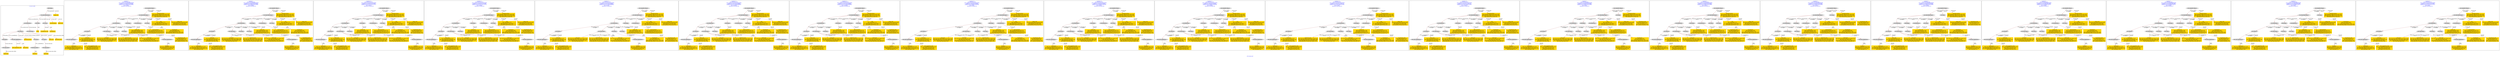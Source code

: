 digraph n0 {
fontcolor="blue"
remincross="true"
label="s20-s-lacma.xml"
subgraph cluster_0 {
label="1-correct model"
n2[style="filled",color="white",fillcolor="lightgray",label="E12_Production1"];
n3[style="filled",color="white",fillcolor="lightgray",label="E21_Person1"];
n4[style="filled",color="white",fillcolor="lightgray",label="E52_Time-Span1"];
n5[style="filled",color="white",fillcolor="lightgray",label="E69_Death1"];
n6[style="filled",color="white",fillcolor="lightgray",label="E82_Actor_Appellation1"];
n7[shape="plaintext",style="filled",fillcolor="gold",label="Artwork_in_Focus"];
n8[style="filled",color="white",fillcolor="lightgray",label="E53_Place1"];
n9[style="filled",color="white",fillcolor="lightgray",label="E67_Birth1"];
n10[shape="plaintext",style="filled",fillcolor="gold",label="Artist_URI"];
n11[style="filled",color="white",fillcolor="lightgray",label="E22_Man-Made_Object1"];
n12[style="filled",color="white",fillcolor="lightgray",label="E35_Title1"];
n13[style="filled",color="white",fillcolor="lightgray",label="E55_Type1"];
n14[shape="plaintext",style="filled",fillcolor="gold",label="Artwork_Details"];
n15[shape="plaintext",style="filled",fillcolor="gold",label="Object_URI"];
n16[shape="plaintext",style="filled",fillcolor="gold",label="Title"];
n17[style="filled",color="white",fillcolor="lightgray",label="E38_Image1"];
n18[shape="plaintext",style="filled",fillcolor="gold",label="Image_URL"];
n19[style="filled",color="white",fillcolor="lightgray",label="E48_Place_Name1"];
n20[shape="plaintext",style="filled",fillcolor="gold",label="Residence"];
n21[shape="plaintext",style="filled",fillcolor="gold",label="Production_Year"];
n22[style="filled",color="white",fillcolor="lightgray",label="E52_Time-Span2"];
n23[shape="plaintext",style="filled",fillcolor="gold",label="birth_date"];
n24[style="filled",color="white",fillcolor="lightgray",label="E52_Time-Span3"];
n25[shape="plaintext",style="filled",fillcolor="gold",label="death_date"];
n26[shape="plaintext",style="filled",fillcolor="gold",label="Classification_URI"];
n27[shape="plaintext",style="filled",fillcolor="gold",label="Classification"];
n28[shape="plaintext",style="filled",fillcolor="gold",label="Artist_Appellation_URI"];
n29[shape="plaintext",style="filled",fillcolor="gold",label="Artist_Name"];
}
subgraph cluster_1 {
label="candidate 0\nlink coherence:0.88\nnode coherence:0.9166666666666666\nconfidence:0.44294874347815566\nmapping score:0.5008241843339883\ncost:24.99861\n-precision:0.44-recall:0.41"
n31[style="filled",color="white",fillcolor="lightgray",label="E12_Production1"];
n32[style="filled",color="white",fillcolor="lightgray",label="E21_Person1"];
n33[style="filled",color="white",fillcolor="lightgray",label="E52_Time-Span2"];
n34[style="filled",color="white",fillcolor="lightgray",label="E53_Place1"];
n35[style="filled",color="white",fillcolor="lightgray",label="E55_Type1"];
n36[style="filled",color="white",fillcolor="lightgray",label="E82_Actor_Appellation1"];
n37[style="filled",color="white",fillcolor="lightgray",label="E22_Man-Made_Object1"];
n38[style="filled",color="white",fillcolor="lightgray",label="E38_Image1"];
n39[style="filled",color="white",fillcolor="lightgray",label="E54_Dimension1"];
n40[style="filled",color="white",fillcolor="lightgray",label="E55_Type2"];
n41[style="filled",color="white",fillcolor="lightgray",label="E33_Linguistic_Object2"];
n42[style="filled",color="white",fillcolor="lightgray",label="E44_Place_Appellation1"];
n43[shape="plaintext",style="filled",fillcolor="gold",label="Classification\n[E55_Type,label,0.394]\n[E55_Type,classLink,0.376]\n[E33_Linguistic_Object,P3_has_note,0.133]\n[E22_Man-Made_Object,P3_has_note,0.097]"];
n44[shape="plaintext",style="filled",fillcolor="gold",label="Image_URL\n[E38_Image,classLink,0.536]\n[E53_Place,classLink,0.183]\n[E8_Acquisition,classLink,0.153]\n[E22_Man-Made_Object,classLink,0.128]"];
n45[shape="plaintext",style="filled",fillcolor="gold",label="birth_date\n[E52_Time-Span,P82a_begin_of_the_begin,0.429]\n[E52_Time-Span,P82_at_some_time_within,0.292]\n[E52_Time-Span,P82b_end_of_the_end,0.193]\n[E52_Time-Span,label,0.087]"];
n46[shape="plaintext",style="filled",fillcolor="gold",label="Artist_Name\n[E82_Actor_Appellation,label,0.452]\n[E22_Man-Made_Object,P3_has_note,0.213]\n[E73_Information_Object,P3_has_note,0.175]\n[E35_Title,label,0.159]"];
n47[shape="plaintext",style="filled",fillcolor="gold",label="Production_Year\n[E52_Time-Span,P82_at_some_time_within,0.34]\n[E52_Time-Span,P82a_begin_of_the_begin,0.308]\n[E52_Time-Span,P82b_end_of_the_end,0.248]\n[E69_Death,P82_at_some_time_within,0.104]"];
n48[shape="plaintext",style="filled",fillcolor="gold",label="Title\n[E35_Title,label,0.275]\n[E22_Man-Made_Object,P3_has_note,0.272]\n[E30_Right,P3_has_note,0.232]\n[E73_Information_Object,P3_has_note,0.222]"];
n49[shape="plaintext",style="filled",fillcolor="gold",label="Artwork_Details\n[E54_Dimension,P3_has_note,0.51]\n[E8_Acquisition,P3_has_note,0.176]\n[E22_Man-Made_Object,P3_has_note,0.169]\n[E34_Inscription,P3_has_note,0.145]"];
n50[shape="plaintext",style="filled",fillcolor="gold",label="Artwork_in_Focus\n[E33_Linguistic_Object,P3_has_note,0.285]\n[E22_Man-Made_Object,P3_has_note,0.281]\n[E73_Information_Object,P3_has_note,0.254]\n[E21_Person,P3_has_note,0.18]"];
n51[shape="plaintext",style="filled",fillcolor="gold",label="death_date\n[E52_Time-Span,P82_at_some_time_within,0.361]\n[E52_Time-Span,label,0.238]\n[E52_Time-Span,P82a_begin_of_the_begin,0.221]\n[E52_Time-Span,P82b_end_of_the_end,0.18]"];
n52[shape="plaintext",style="filled",fillcolor="gold",label="Classification_URI\n[E55_Type,classLink,0.607]\n[E55_Type,label,0.141]\n[E74_Group,classLink,0.135]\n[E57_Material,classLink,0.116]"];
n53[shape="plaintext",style="filled",fillcolor="gold",label="Artist_Appellation_URI\n[E82_Actor_Appellation,classLink,0.592]\n[E21_Person,classLink,0.373]\n[E39_Actor,classLink,0.028]\n[E30_Right,P3_has_note,0.007]"];
n54[shape="plaintext",style="filled",fillcolor="gold",label="Object_URI\n[E22_Man-Made_Object,classLink,0.668]\n[E8_Acquisition,classLink,0.216]\n[E30_Right,P3_has_note,0.069]\n[E8_Acquisition,P3_has_note,0.047]"];
n55[shape="plaintext",style="filled",fillcolor="gold",label="Artist_URI\n[E21_Person,classLink,0.415]\n[E82_Actor_Appellation,classLink,0.348]\n[E39_Actor,classLink,0.189]\n[E30_Right,P3_has_note,0.048]"];
n56[shape="plaintext",style="filled",fillcolor="gold",label="Residence\n[E44_Place_Appellation,label,0.432]\n[E12_Production,P3_has_note,0.274]\n[E39_Actor,P3_has_note,0.164]\n[E35_Title,label,0.13]"];
}
subgraph cluster_2 {
label="candidate 1\nlink coherence:0.88\nnode coherence:0.9166666666666666\nconfidence:0.44294874347815566\nmapping score:0.5008241843339883\ncost:24.99869\n-precision:0.44-recall:0.41"
n58[style="filled",color="white",fillcolor="lightgray",label="E12_Production1"];
n59[style="filled",color="white",fillcolor="lightgray",label="E21_Person1"];
n60[style="filled",color="white",fillcolor="lightgray",label="E52_Time-Span2"];
n61[style="filled",color="white",fillcolor="lightgray",label="E53_Place1"];
n62[style="filled",color="white",fillcolor="lightgray",label="E55_Type1"];
n63[style="filled",color="white",fillcolor="lightgray",label="E82_Actor_Appellation1"];
n64[style="filled",color="white",fillcolor="lightgray",label="E22_Man-Made_Object1"];
n65[style="filled",color="white",fillcolor="lightgray",label="E38_Image1"];
n66[style="filled",color="white",fillcolor="lightgray",label="E54_Dimension1"];
n67[style="filled",color="white",fillcolor="lightgray",label="E55_Type3"];
n68[style="filled",color="white",fillcolor="lightgray",label="E33_Linguistic_Object2"];
n69[style="filled",color="white",fillcolor="lightgray",label="E44_Place_Appellation1"];
n70[shape="plaintext",style="filled",fillcolor="gold",label="Image_URL\n[E38_Image,classLink,0.536]\n[E53_Place,classLink,0.183]\n[E8_Acquisition,classLink,0.153]\n[E22_Man-Made_Object,classLink,0.128]"];
n71[shape="plaintext",style="filled",fillcolor="gold",label="birth_date\n[E52_Time-Span,P82a_begin_of_the_begin,0.429]\n[E52_Time-Span,P82_at_some_time_within,0.292]\n[E52_Time-Span,P82b_end_of_the_end,0.193]\n[E52_Time-Span,label,0.087]"];
n72[shape="plaintext",style="filled",fillcolor="gold",label="Artist_Name\n[E82_Actor_Appellation,label,0.452]\n[E22_Man-Made_Object,P3_has_note,0.213]\n[E73_Information_Object,P3_has_note,0.175]\n[E35_Title,label,0.159]"];
n73[shape="plaintext",style="filled",fillcolor="gold",label="Production_Year\n[E52_Time-Span,P82_at_some_time_within,0.34]\n[E52_Time-Span,P82a_begin_of_the_begin,0.308]\n[E52_Time-Span,P82b_end_of_the_end,0.248]\n[E69_Death,P82_at_some_time_within,0.104]"];
n74[shape="plaintext",style="filled",fillcolor="gold",label="Title\n[E35_Title,label,0.275]\n[E22_Man-Made_Object,P3_has_note,0.272]\n[E30_Right,P3_has_note,0.232]\n[E73_Information_Object,P3_has_note,0.222]"];
n75[shape="plaintext",style="filled",fillcolor="gold",label="Artwork_Details\n[E54_Dimension,P3_has_note,0.51]\n[E8_Acquisition,P3_has_note,0.176]\n[E22_Man-Made_Object,P3_has_note,0.169]\n[E34_Inscription,P3_has_note,0.145]"];
n76[shape="plaintext",style="filled",fillcolor="gold",label="Artwork_in_Focus\n[E33_Linguistic_Object,P3_has_note,0.285]\n[E22_Man-Made_Object,P3_has_note,0.281]\n[E73_Information_Object,P3_has_note,0.254]\n[E21_Person,P3_has_note,0.18]"];
n77[shape="plaintext",style="filled",fillcolor="gold",label="death_date\n[E52_Time-Span,P82_at_some_time_within,0.361]\n[E52_Time-Span,label,0.238]\n[E52_Time-Span,P82a_begin_of_the_begin,0.221]\n[E52_Time-Span,P82b_end_of_the_end,0.18]"];
n78[shape="plaintext",style="filled",fillcolor="gold",label="Classification\n[E55_Type,label,0.394]\n[E55_Type,classLink,0.376]\n[E33_Linguistic_Object,P3_has_note,0.133]\n[E22_Man-Made_Object,P3_has_note,0.097]"];
n79[shape="plaintext",style="filled",fillcolor="gold",label="Classification_URI\n[E55_Type,classLink,0.607]\n[E55_Type,label,0.141]\n[E74_Group,classLink,0.135]\n[E57_Material,classLink,0.116]"];
n80[shape="plaintext",style="filled",fillcolor="gold",label="Artist_Appellation_URI\n[E82_Actor_Appellation,classLink,0.592]\n[E21_Person,classLink,0.373]\n[E39_Actor,classLink,0.028]\n[E30_Right,P3_has_note,0.007]"];
n81[shape="plaintext",style="filled",fillcolor="gold",label="Object_URI\n[E22_Man-Made_Object,classLink,0.668]\n[E8_Acquisition,classLink,0.216]\n[E30_Right,P3_has_note,0.069]\n[E8_Acquisition,P3_has_note,0.047]"];
n82[shape="plaintext",style="filled",fillcolor="gold",label="Artist_URI\n[E21_Person,classLink,0.415]\n[E82_Actor_Appellation,classLink,0.348]\n[E39_Actor,classLink,0.189]\n[E30_Right,P3_has_note,0.048]"];
n83[shape="plaintext",style="filled",fillcolor="gold",label="Residence\n[E44_Place_Appellation,label,0.432]\n[E12_Production,P3_has_note,0.274]\n[E39_Actor,P3_has_note,0.164]\n[E35_Title,label,0.13]"];
}
subgraph cluster_3 {
label="candidate 10\nlink coherence:0.875\nnode coherence:0.9130434782608695\nconfidence:0.44294874347815566\nmapping score:0.5115212167701513\ncost:23.99876\n-precision:0.5-recall:0.44"
n85[style="filled",color="white",fillcolor="lightgray",label="E12_Production1"];
n86[style="filled",color="white",fillcolor="lightgray",label="E21_Person1"];
n87[style="filled",color="white",fillcolor="lightgray",label="E52_Time-Span2"];
n88[style="filled",color="white",fillcolor="lightgray",label="E53_Place1"];
n89[style="filled",color="white",fillcolor="lightgray",label="E82_Actor_Appellation1"];
n90[style="filled",color="white",fillcolor="lightgray",label="E22_Man-Made_Object1"];
n91[style="filled",color="white",fillcolor="lightgray",label="E38_Image1"];
n92[style="filled",color="white",fillcolor="lightgray",label="E54_Dimension1"];
n93[style="filled",color="white",fillcolor="lightgray",label="E55_Type2"];
n94[style="filled",color="white",fillcolor="lightgray",label="E33_Linguistic_Object2"];
n95[style="filled",color="white",fillcolor="lightgray",label="E44_Place_Appellation1"];
n96[shape="plaintext",style="filled",fillcolor="gold",label="Classification\n[E55_Type,label,0.394]\n[E55_Type,classLink,0.376]\n[E33_Linguistic_Object,P3_has_note,0.133]\n[E22_Man-Made_Object,P3_has_note,0.097]"];
n97[shape="plaintext",style="filled",fillcolor="gold",label="Image_URL\n[E38_Image,classLink,0.536]\n[E53_Place,classLink,0.183]\n[E8_Acquisition,classLink,0.153]\n[E22_Man-Made_Object,classLink,0.128]"];
n98[shape="plaintext",style="filled",fillcolor="gold",label="birth_date\n[E52_Time-Span,P82a_begin_of_the_begin,0.429]\n[E52_Time-Span,P82_at_some_time_within,0.292]\n[E52_Time-Span,P82b_end_of_the_end,0.193]\n[E52_Time-Span,label,0.087]"];
n99[shape="plaintext",style="filled",fillcolor="gold",label="Artist_Name\n[E82_Actor_Appellation,label,0.452]\n[E22_Man-Made_Object,P3_has_note,0.213]\n[E73_Information_Object,P3_has_note,0.175]\n[E35_Title,label,0.159]"];
n100[shape="plaintext",style="filled",fillcolor="gold",label="Production_Year\n[E52_Time-Span,P82_at_some_time_within,0.34]\n[E52_Time-Span,P82a_begin_of_the_begin,0.308]\n[E52_Time-Span,P82b_end_of_the_end,0.248]\n[E69_Death,P82_at_some_time_within,0.104]"];
n101[shape="plaintext",style="filled",fillcolor="gold",label="Title\n[E35_Title,label,0.275]\n[E22_Man-Made_Object,P3_has_note,0.272]\n[E30_Right,P3_has_note,0.232]\n[E73_Information_Object,P3_has_note,0.222]"];
n102[shape="plaintext",style="filled",fillcolor="gold",label="Artwork_Details\n[E54_Dimension,P3_has_note,0.51]\n[E8_Acquisition,P3_has_note,0.176]\n[E22_Man-Made_Object,P3_has_note,0.169]\n[E34_Inscription,P3_has_note,0.145]"];
n103[shape="plaintext",style="filled",fillcolor="gold",label="Artwork_in_Focus\n[E33_Linguistic_Object,P3_has_note,0.285]\n[E22_Man-Made_Object,P3_has_note,0.281]\n[E73_Information_Object,P3_has_note,0.254]\n[E21_Person,P3_has_note,0.18]"];
n104[shape="plaintext",style="filled",fillcolor="gold",label="death_date\n[E52_Time-Span,P82_at_some_time_within,0.361]\n[E52_Time-Span,label,0.238]\n[E52_Time-Span,P82a_begin_of_the_begin,0.221]\n[E52_Time-Span,P82b_end_of_the_end,0.18]"];
n105[shape="plaintext",style="filled",fillcolor="gold",label="Classification_URI\n[E55_Type,classLink,0.607]\n[E55_Type,label,0.141]\n[E74_Group,classLink,0.135]\n[E57_Material,classLink,0.116]"];
n106[shape="plaintext",style="filled",fillcolor="gold",label="Artist_Appellation_URI\n[E82_Actor_Appellation,classLink,0.592]\n[E21_Person,classLink,0.373]\n[E39_Actor,classLink,0.028]\n[E30_Right,P3_has_note,0.007]"];
n107[shape="plaintext",style="filled",fillcolor="gold",label="Object_URI\n[E22_Man-Made_Object,classLink,0.668]\n[E8_Acquisition,classLink,0.216]\n[E30_Right,P3_has_note,0.069]\n[E8_Acquisition,P3_has_note,0.047]"];
n108[shape="plaintext",style="filled",fillcolor="gold",label="Artist_URI\n[E21_Person,classLink,0.415]\n[E82_Actor_Appellation,classLink,0.348]\n[E39_Actor,classLink,0.189]\n[E30_Right,P3_has_note,0.048]"];
n109[shape="plaintext",style="filled",fillcolor="gold",label="Residence\n[E44_Place_Appellation,label,0.432]\n[E12_Production,P3_has_note,0.274]\n[E39_Actor,P3_has_note,0.164]\n[E35_Title,label,0.13]"];
}
subgraph cluster_4 {
label="candidate 11\nlink coherence:0.875\nnode coherence:0.9130434782608695\nconfidence:0.44294874347815566\nmapping score:0.5115212167701513\ncost:23.99884\n-precision:0.5-recall:0.44"
n111[style="filled",color="white",fillcolor="lightgray",label="E12_Production1"];
n112[style="filled",color="white",fillcolor="lightgray",label="E21_Person1"];
n113[style="filled",color="white",fillcolor="lightgray",label="E52_Time-Span2"];
n114[style="filled",color="white",fillcolor="lightgray",label="E53_Place1"];
n115[style="filled",color="white",fillcolor="lightgray",label="E82_Actor_Appellation1"];
n116[style="filled",color="white",fillcolor="lightgray",label="E22_Man-Made_Object1"];
n117[style="filled",color="white",fillcolor="lightgray",label="E38_Image1"];
n118[style="filled",color="white",fillcolor="lightgray",label="E54_Dimension1"];
n119[style="filled",color="white",fillcolor="lightgray",label="E55_Type3"];
n120[style="filled",color="white",fillcolor="lightgray",label="E33_Linguistic_Object2"];
n121[style="filled",color="white",fillcolor="lightgray",label="E44_Place_Appellation1"];
n122[shape="plaintext",style="filled",fillcolor="gold",label="Image_URL\n[E38_Image,classLink,0.536]\n[E53_Place,classLink,0.183]\n[E8_Acquisition,classLink,0.153]\n[E22_Man-Made_Object,classLink,0.128]"];
n123[shape="plaintext",style="filled",fillcolor="gold",label="birth_date\n[E52_Time-Span,P82a_begin_of_the_begin,0.429]\n[E52_Time-Span,P82_at_some_time_within,0.292]\n[E52_Time-Span,P82b_end_of_the_end,0.193]\n[E52_Time-Span,label,0.087]"];
n124[shape="plaintext",style="filled",fillcolor="gold",label="Artist_Name\n[E82_Actor_Appellation,label,0.452]\n[E22_Man-Made_Object,P3_has_note,0.213]\n[E73_Information_Object,P3_has_note,0.175]\n[E35_Title,label,0.159]"];
n125[shape="plaintext",style="filled",fillcolor="gold",label="Production_Year\n[E52_Time-Span,P82_at_some_time_within,0.34]\n[E52_Time-Span,P82a_begin_of_the_begin,0.308]\n[E52_Time-Span,P82b_end_of_the_end,0.248]\n[E69_Death,P82_at_some_time_within,0.104]"];
n126[shape="plaintext",style="filled",fillcolor="gold",label="Title\n[E35_Title,label,0.275]\n[E22_Man-Made_Object,P3_has_note,0.272]\n[E30_Right,P3_has_note,0.232]\n[E73_Information_Object,P3_has_note,0.222]"];
n127[shape="plaintext",style="filled",fillcolor="gold",label="Artwork_Details\n[E54_Dimension,P3_has_note,0.51]\n[E8_Acquisition,P3_has_note,0.176]\n[E22_Man-Made_Object,P3_has_note,0.169]\n[E34_Inscription,P3_has_note,0.145]"];
n128[shape="plaintext",style="filled",fillcolor="gold",label="Artwork_in_Focus\n[E33_Linguistic_Object,P3_has_note,0.285]\n[E22_Man-Made_Object,P3_has_note,0.281]\n[E73_Information_Object,P3_has_note,0.254]\n[E21_Person,P3_has_note,0.18]"];
n129[shape="plaintext",style="filled",fillcolor="gold",label="death_date\n[E52_Time-Span,P82_at_some_time_within,0.361]\n[E52_Time-Span,label,0.238]\n[E52_Time-Span,P82a_begin_of_the_begin,0.221]\n[E52_Time-Span,P82b_end_of_the_end,0.18]"];
n130[shape="plaintext",style="filled",fillcolor="gold",label="Classification\n[E55_Type,label,0.394]\n[E55_Type,classLink,0.376]\n[E33_Linguistic_Object,P3_has_note,0.133]\n[E22_Man-Made_Object,P3_has_note,0.097]"];
n131[shape="plaintext",style="filled",fillcolor="gold",label="Artist_Appellation_URI\n[E82_Actor_Appellation,classLink,0.592]\n[E21_Person,classLink,0.373]\n[E39_Actor,classLink,0.028]\n[E30_Right,P3_has_note,0.007]"];
n132[shape="plaintext",style="filled",fillcolor="gold",label="Object_URI\n[E22_Man-Made_Object,classLink,0.668]\n[E8_Acquisition,classLink,0.216]\n[E30_Right,P3_has_note,0.069]\n[E8_Acquisition,P3_has_note,0.047]"];
n133[shape="plaintext",style="filled",fillcolor="gold",label="Artist_URI\n[E21_Person,classLink,0.415]\n[E82_Actor_Appellation,classLink,0.348]\n[E39_Actor,classLink,0.189]\n[E30_Right,P3_has_note,0.048]"];
n134[shape="plaintext",style="filled",fillcolor="gold",label="Residence\n[E44_Place_Appellation,label,0.432]\n[E12_Production,P3_has_note,0.274]\n[E39_Actor,P3_has_note,0.164]\n[E35_Title,label,0.13]"];
n135[shape="plaintext",style="filled",fillcolor="gold",label="Classification_URI\n[E55_Type,classLink,0.607]\n[E55_Type,label,0.141]\n[E74_Group,classLink,0.135]\n[E57_Material,classLink,0.116]"];
}
subgraph cluster_5 {
label="candidate 12\nlink coherence:0.875\nnode coherence:0.9130434782608695\nconfidence:0.4407341924586845\nmapping score:0.5107830330969942\ncost:122.9987\n-precision:0.5-recall:0.44"
n137[style="filled",color="white",fillcolor="lightgray",label="E12_Production1"];
n138[style="filled",color="white",fillcolor="lightgray",label="E21_Person1"];
n139[style="filled",color="white",fillcolor="lightgray",label="E52_Time-Span2"];
n140[style="filled",color="white",fillcolor="lightgray",label="E53_Place1"];
n141[style="filled",color="white",fillcolor="lightgray",label="E55_Type1"];
n142[style="filled",color="white",fillcolor="lightgray",label="E82_Actor_Appellation1"];
n143[style="filled",color="white",fillcolor="lightgray",label="E22_Man-Made_Object1"];
n144[style="filled",color="white",fillcolor="lightgray",label="E38_Image1"];
n145[style="filled",color="white",fillcolor="lightgray",label="E54_Dimension1"];
n146[style="filled",color="white",fillcolor="lightgray",label="E33_Linguistic_Object2"];
n147[style="filled",color="white",fillcolor="lightgray",label="E44_Place_Appellation1"];
n148[shape="plaintext",style="filled",fillcolor="gold",label="Image_URL\n[E38_Image,classLink,0.536]\n[E53_Place,classLink,0.183]\n[E8_Acquisition,classLink,0.153]\n[E22_Man-Made_Object,classLink,0.128]"];
n149[shape="plaintext",style="filled",fillcolor="gold",label="birth_date\n[E52_Time-Span,P82a_begin_of_the_begin,0.429]\n[E52_Time-Span,P82_at_some_time_within,0.292]\n[E52_Time-Span,P82b_end_of_the_end,0.193]\n[E52_Time-Span,label,0.087]"];
n150[shape="plaintext",style="filled",fillcolor="gold",label="Artist_Name\n[E82_Actor_Appellation,label,0.452]\n[E22_Man-Made_Object,P3_has_note,0.213]\n[E73_Information_Object,P3_has_note,0.175]\n[E35_Title,label,0.159]"];
n151[shape="plaintext",style="filled",fillcolor="gold",label="Title\n[E35_Title,label,0.275]\n[E22_Man-Made_Object,P3_has_note,0.272]\n[E30_Right,P3_has_note,0.232]\n[E73_Information_Object,P3_has_note,0.222]"];
n152[shape="plaintext",style="filled",fillcolor="gold",label="Artwork_Details\n[E54_Dimension,P3_has_note,0.51]\n[E8_Acquisition,P3_has_note,0.176]\n[E22_Man-Made_Object,P3_has_note,0.169]\n[E34_Inscription,P3_has_note,0.145]"];
n153[shape="plaintext",style="filled",fillcolor="gold",label="Artwork_in_Focus\n[E33_Linguistic_Object,P3_has_note,0.285]\n[E22_Man-Made_Object,P3_has_note,0.281]\n[E73_Information_Object,P3_has_note,0.254]\n[E21_Person,P3_has_note,0.18]"];
n154[shape="plaintext",style="filled",fillcolor="gold",label="Production_Year\n[E52_Time-Span,P82_at_some_time_within,0.34]\n[E52_Time-Span,P82a_begin_of_the_begin,0.308]\n[E52_Time-Span,P82b_end_of_the_end,0.248]\n[E69_Death,P82_at_some_time_within,0.104]"];
n155[shape="plaintext",style="filled",fillcolor="gold",label="Classification\n[E55_Type,label,0.394]\n[E55_Type,classLink,0.376]\n[E33_Linguistic_Object,P3_has_note,0.133]\n[E22_Man-Made_Object,P3_has_note,0.097]"];
n156[shape="plaintext",style="filled",fillcolor="gold",label="Classification_URI\n[E55_Type,classLink,0.607]\n[E55_Type,label,0.141]\n[E74_Group,classLink,0.135]\n[E57_Material,classLink,0.116]"];
n157[shape="plaintext",style="filled",fillcolor="gold",label="death_date\n[E52_Time-Span,P82_at_some_time_within,0.361]\n[E52_Time-Span,label,0.238]\n[E52_Time-Span,P82a_begin_of_the_begin,0.221]\n[E52_Time-Span,P82b_end_of_the_end,0.18]"];
n158[shape="plaintext",style="filled",fillcolor="gold",label="Artist_Appellation_URI\n[E82_Actor_Appellation,classLink,0.592]\n[E21_Person,classLink,0.373]\n[E39_Actor,classLink,0.028]\n[E30_Right,P3_has_note,0.007]"];
n159[shape="plaintext",style="filled",fillcolor="gold",label="Object_URI\n[E22_Man-Made_Object,classLink,0.668]\n[E8_Acquisition,classLink,0.216]\n[E30_Right,P3_has_note,0.069]\n[E8_Acquisition,P3_has_note,0.047]"];
n160[shape="plaintext",style="filled",fillcolor="gold",label="Artist_URI\n[E21_Person,classLink,0.415]\n[E82_Actor_Appellation,classLink,0.348]\n[E39_Actor,classLink,0.189]\n[E30_Right,P3_has_note,0.048]"];
n161[shape="plaintext",style="filled",fillcolor="gold",label="Residence\n[E44_Place_Appellation,label,0.432]\n[E12_Production,P3_has_note,0.274]\n[E39_Actor,P3_has_note,0.164]\n[E35_Title,label,0.13]"];
}
subgraph cluster_6 {
label="candidate 13\nlink coherence:0.875\nnode coherence:0.9130434782608695\nconfidence:0.4407341924586845\nmapping score:0.5107830330969942\ncost:122.99876\n-precision:0.54-recall:0.48"
n163[style="filled",color="white",fillcolor="lightgray",label="E12_Production1"];
n164[style="filled",color="white",fillcolor="lightgray",label="E21_Person1"];
n165[style="filled",color="white",fillcolor="lightgray",label="E52_Time-Span2"];
n166[style="filled",color="white",fillcolor="lightgray",label="E53_Place1"];
n167[style="filled",color="white",fillcolor="lightgray",label="E82_Actor_Appellation1"];
n168[style="filled",color="white",fillcolor="lightgray",label="E22_Man-Made_Object1"];
n169[style="filled",color="white",fillcolor="lightgray",label="E38_Image1"];
n170[style="filled",color="white",fillcolor="lightgray",label="E54_Dimension1"];
n171[style="filled",color="white",fillcolor="lightgray",label="E55_Type2"];
n172[style="filled",color="white",fillcolor="lightgray",label="E33_Linguistic_Object2"];
n173[style="filled",color="white",fillcolor="lightgray",label="E44_Place_Appellation1"];
n174[shape="plaintext",style="filled",fillcolor="gold",label="Classification\n[E55_Type,label,0.394]\n[E55_Type,classLink,0.376]\n[E33_Linguistic_Object,P3_has_note,0.133]\n[E22_Man-Made_Object,P3_has_note,0.097]"];
n175[shape="plaintext",style="filled",fillcolor="gold",label="Image_URL\n[E38_Image,classLink,0.536]\n[E53_Place,classLink,0.183]\n[E8_Acquisition,classLink,0.153]\n[E22_Man-Made_Object,classLink,0.128]"];
n176[shape="plaintext",style="filled",fillcolor="gold",label="birth_date\n[E52_Time-Span,P82a_begin_of_the_begin,0.429]\n[E52_Time-Span,P82_at_some_time_within,0.292]\n[E52_Time-Span,P82b_end_of_the_end,0.193]\n[E52_Time-Span,label,0.087]"];
n177[shape="plaintext",style="filled",fillcolor="gold",label="Artist_Name\n[E82_Actor_Appellation,label,0.452]\n[E22_Man-Made_Object,P3_has_note,0.213]\n[E73_Information_Object,P3_has_note,0.175]\n[E35_Title,label,0.159]"];
n178[shape="plaintext",style="filled",fillcolor="gold",label="Title\n[E35_Title,label,0.275]\n[E22_Man-Made_Object,P3_has_note,0.272]\n[E30_Right,P3_has_note,0.232]\n[E73_Information_Object,P3_has_note,0.222]"];
n179[shape="plaintext",style="filled",fillcolor="gold",label="Artwork_Details\n[E54_Dimension,P3_has_note,0.51]\n[E8_Acquisition,P3_has_note,0.176]\n[E22_Man-Made_Object,P3_has_note,0.169]\n[E34_Inscription,P3_has_note,0.145]"];
n180[shape="plaintext",style="filled",fillcolor="gold",label="Artwork_in_Focus\n[E33_Linguistic_Object,P3_has_note,0.285]\n[E22_Man-Made_Object,P3_has_note,0.281]\n[E73_Information_Object,P3_has_note,0.254]\n[E21_Person,P3_has_note,0.18]"];
n181[shape="plaintext",style="filled",fillcolor="gold",label="Production_Year\n[E52_Time-Span,P82_at_some_time_within,0.34]\n[E52_Time-Span,P82a_begin_of_the_begin,0.308]\n[E52_Time-Span,P82b_end_of_the_end,0.248]\n[E69_Death,P82_at_some_time_within,0.104]"];
n182[shape="plaintext",style="filled",fillcolor="gold",label="Classification_URI\n[E55_Type,classLink,0.607]\n[E55_Type,label,0.141]\n[E74_Group,classLink,0.135]\n[E57_Material,classLink,0.116]"];
n183[shape="plaintext",style="filled",fillcolor="gold",label="death_date\n[E52_Time-Span,P82_at_some_time_within,0.361]\n[E52_Time-Span,label,0.238]\n[E52_Time-Span,P82a_begin_of_the_begin,0.221]\n[E52_Time-Span,P82b_end_of_the_end,0.18]"];
n184[shape="plaintext",style="filled",fillcolor="gold",label="Artist_Appellation_URI\n[E82_Actor_Appellation,classLink,0.592]\n[E21_Person,classLink,0.373]\n[E39_Actor,classLink,0.028]\n[E30_Right,P3_has_note,0.007]"];
n185[shape="plaintext",style="filled",fillcolor="gold",label="Object_URI\n[E22_Man-Made_Object,classLink,0.668]\n[E8_Acquisition,classLink,0.216]\n[E30_Right,P3_has_note,0.069]\n[E8_Acquisition,P3_has_note,0.047]"];
n186[shape="plaintext",style="filled",fillcolor="gold",label="Artist_URI\n[E21_Person,classLink,0.415]\n[E82_Actor_Appellation,classLink,0.348]\n[E39_Actor,classLink,0.189]\n[E30_Right,P3_has_note,0.048]"];
n187[shape="plaintext",style="filled",fillcolor="gold",label="Residence\n[E44_Place_Appellation,label,0.432]\n[E12_Production,P3_has_note,0.274]\n[E39_Actor,P3_has_note,0.164]\n[E35_Title,label,0.13]"];
}
subgraph cluster_7 {
label="candidate 14\nlink coherence:0.875\nnode coherence:0.9130434782608695\nconfidence:0.4407341924586845\nmapping score:0.5107830330969942\ncost:122.99884\n-precision:0.54-recall:0.48"
n189[style="filled",color="white",fillcolor="lightgray",label="E12_Production1"];
n190[style="filled",color="white",fillcolor="lightgray",label="E21_Person1"];
n191[style="filled",color="white",fillcolor="lightgray",label="E52_Time-Span2"];
n192[style="filled",color="white",fillcolor="lightgray",label="E53_Place1"];
n193[style="filled",color="white",fillcolor="lightgray",label="E82_Actor_Appellation1"];
n194[style="filled",color="white",fillcolor="lightgray",label="E22_Man-Made_Object1"];
n195[style="filled",color="white",fillcolor="lightgray",label="E38_Image1"];
n196[style="filled",color="white",fillcolor="lightgray",label="E54_Dimension1"];
n197[style="filled",color="white",fillcolor="lightgray",label="E55_Type3"];
n198[style="filled",color="white",fillcolor="lightgray",label="E33_Linguistic_Object2"];
n199[style="filled",color="white",fillcolor="lightgray",label="E44_Place_Appellation1"];
n200[shape="plaintext",style="filled",fillcolor="gold",label="Image_URL\n[E38_Image,classLink,0.536]\n[E53_Place,classLink,0.183]\n[E8_Acquisition,classLink,0.153]\n[E22_Man-Made_Object,classLink,0.128]"];
n201[shape="plaintext",style="filled",fillcolor="gold",label="birth_date\n[E52_Time-Span,P82a_begin_of_the_begin,0.429]\n[E52_Time-Span,P82_at_some_time_within,0.292]\n[E52_Time-Span,P82b_end_of_the_end,0.193]\n[E52_Time-Span,label,0.087]"];
n202[shape="plaintext",style="filled",fillcolor="gold",label="Artist_Name\n[E82_Actor_Appellation,label,0.452]\n[E22_Man-Made_Object,P3_has_note,0.213]\n[E73_Information_Object,P3_has_note,0.175]\n[E35_Title,label,0.159]"];
n203[shape="plaintext",style="filled",fillcolor="gold",label="Title\n[E35_Title,label,0.275]\n[E22_Man-Made_Object,P3_has_note,0.272]\n[E30_Right,P3_has_note,0.232]\n[E73_Information_Object,P3_has_note,0.222]"];
n204[shape="plaintext",style="filled",fillcolor="gold",label="Artwork_Details\n[E54_Dimension,P3_has_note,0.51]\n[E8_Acquisition,P3_has_note,0.176]\n[E22_Man-Made_Object,P3_has_note,0.169]\n[E34_Inscription,P3_has_note,0.145]"];
n205[shape="plaintext",style="filled",fillcolor="gold",label="Artwork_in_Focus\n[E33_Linguistic_Object,P3_has_note,0.285]\n[E22_Man-Made_Object,P3_has_note,0.281]\n[E73_Information_Object,P3_has_note,0.254]\n[E21_Person,P3_has_note,0.18]"];
n206[shape="plaintext",style="filled",fillcolor="gold",label="Production_Year\n[E52_Time-Span,P82_at_some_time_within,0.34]\n[E52_Time-Span,P82a_begin_of_the_begin,0.308]\n[E52_Time-Span,P82b_end_of_the_end,0.248]\n[E69_Death,P82_at_some_time_within,0.104]"];
n207[shape="plaintext",style="filled",fillcolor="gold",label="Classification\n[E55_Type,label,0.394]\n[E55_Type,classLink,0.376]\n[E33_Linguistic_Object,P3_has_note,0.133]\n[E22_Man-Made_Object,P3_has_note,0.097]"];
n208[shape="plaintext",style="filled",fillcolor="gold",label="death_date\n[E52_Time-Span,P82_at_some_time_within,0.361]\n[E52_Time-Span,label,0.238]\n[E52_Time-Span,P82a_begin_of_the_begin,0.221]\n[E52_Time-Span,P82b_end_of_the_end,0.18]"];
n209[shape="plaintext",style="filled",fillcolor="gold",label="Artist_Appellation_URI\n[E82_Actor_Appellation,classLink,0.592]\n[E21_Person,classLink,0.373]\n[E39_Actor,classLink,0.028]\n[E30_Right,P3_has_note,0.007]"];
n210[shape="plaintext",style="filled",fillcolor="gold",label="Object_URI\n[E22_Man-Made_Object,classLink,0.668]\n[E8_Acquisition,classLink,0.216]\n[E30_Right,P3_has_note,0.069]\n[E8_Acquisition,P3_has_note,0.047]"];
n211[shape="plaintext",style="filled",fillcolor="gold",label="Artist_URI\n[E21_Person,classLink,0.415]\n[E82_Actor_Appellation,classLink,0.348]\n[E39_Actor,classLink,0.189]\n[E30_Right,P3_has_note,0.048]"];
n212[shape="plaintext",style="filled",fillcolor="gold",label="Residence\n[E44_Place_Appellation,label,0.432]\n[E12_Production,P3_has_note,0.274]\n[E39_Actor,P3_has_note,0.164]\n[E35_Title,label,0.13]"];
n213[shape="plaintext",style="filled",fillcolor="gold",label="Classification_URI\n[E55_Type,classLink,0.607]\n[E55_Type,label,0.141]\n[E74_Group,classLink,0.135]\n[E57_Material,classLink,0.116]"];
}
subgraph cluster_8 {
label="candidate 15\nlink coherence:0.875\nnode coherence:0.9130434782608695\nconfidence:0.436532037666546\nmapping score:0.509382314832948\ncost:23.9987\n-precision:0.5-recall:0.44"
n215[style="filled",color="white",fillcolor="lightgray",label="E12_Production1"];
n216[style="filled",color="white",fillcolor="lightgray",label="E21_Person1"];
n217[style="filled",color="white",fillcolor="lightgray",label="E52_Time-Span2"];
n218[style="filled",color="white",fillcolor="lightgray",label="E53_Place1"];
n219[style="filled",color="white",fillcolor="lightgray",label="E55_Type1"];
n220[style="filled",color="white",fillcolor="lightgray",label="E82_Actor_Appellation1"];
n221[style="filled",color="white",fillcolor="lightgray",label="E22_Man-Made_Object1"];
n222[style="filled",color="white",fillcolor="lightgray",label="E38_Image1"];
n223[style="filled",color="white",fillcolor="lightgray",label="E54_Dimension1"];
n224[style="filled",color="white",fillcolor="lightgray",label="E33_Linguistic_Object2"];
n225[style="filled",color="white",fillcolor="lightgray",label="E44_Place_Appellation1"];
n226[shape="plaintext",style="filled",fillcolor="gold",label="Image_URL\n[E38_Image,classLink,0.536]\n[E53_Place,classLink,0.183]\n[E8_Acquisition,classLink,0.153]\n[E22_Man-Made_Object,classLink,0.128]"];
n227[shape="plaintext",style="filled",fillcolor="gold",label="birth_date\n[E52_Time-Span,P82a_begin_of_the_begin,0.429]\n[E52_Time-Span,P82_at_some_time_within,0.292]\n[E52_Time-Span,P82b_end_of_the_end,0.193]\n[E52_Time-Span,label,0.087]"];
n228[shape="plaintext",style="filled",fillcolor="gold",label="Artist_Name\n[E82_Actor_Appellation,label,0.452]\n[E22_Man-Made_Object,P3_has_note,0.213]\n[E73_Information_Object,P3_has_note,0.175]\n[E35_Title,label,0.159]"];
n229[shape="plaintext",style="filled",fillcolor="gold",label="death_date\n[E52_Time-Span,P82_at_some_time_within,0.361]\n[E52_Time-Span,label,0.238]\n[E52_Time-Span,P82a_begin_of_the_begin,0.221]\n[E52_Time-Span,P82b_end_of_the_end,0.18]"];
n230[shape="plaintext",style="filled",fillcolor="gold",label="Title\n[E35_Title,label,0.275]\n[E22_Man-Made_Object,P3_has_note,0.272]\n[E30_Right,P3_has_note,0.232]\n[E73_Information_Object,P3_has_note,0.222]"];
n231[shape="plaintext",style="filled",fillcolor="gold",label="Artwork_Details\n[E54_Dimension,P3_has_note,0.51]\n[E8_Acquisition,P3_has_note,0.176]\n[E22_Man-Made_Object,P3_has_note,0.169]\n[E34_Inscription,P3_has_note,0.145]"];
n232[shape="plaintext",style="filled",fillcolor="gold",label="Artwork_in_Focus\n[E33_Linguistic_Object,P3_has_note,0.285]\n[E22_Man-Made_Object,P3_has_note,0.281]\n[E73_Information_Object,P3_has_note,0.254]\n[E21_Person,P3_has_note,0.18]"];
n233[shape="plaintext",style="filled",fillcolor="gold",label="Production_Year\n[E52_Time-Span,P82_at_some_time_within,0.34]\n[E52_Time-Span,P82a_begin_of_the_begin,0.308]\n[E52_Time-Span,P82b_end_of_the_end,0.248]\n[E69_Death,P82_at_some_time_within,0.104]"];
n234[shape="plaintext",style="filled",fillcolor="gold",label="Classification\n[E55_Type,label,0.394]\n[E55_Type,classLink,0.376]\n[E33_Linguistic_Object,P3_has_note,0.133]\n[E22_Man-Made_Object,P3_has_note,0.097]"];
n235[shape="plaintext",style="filled",fillcolor="gold",label="Classification_URI\n[E55_Type,classLink,0.607]\n[E55_Type,label,0.141]\n[E74_Group,classLink,0.135]\n[E57_Material,classLink,0.116]"];
n236[shape="plaintext",style="filled",fillcolor="gold",label="Artist_Appellation_URI\n[E82_Actor_Appellation,classLink,0.592]\n[E21_Person,classLink,0.373]\n[E39_Actor,classLink,0.028]\n[E30_Right,P3_has_note,0.007]"];
n237[shape="plaintext",style="filled",fillcolor="gold",label="Object_URI\n[E22_Man-Made_Object,classLink,0.668]\n[E8_Acquisition,classLink,0.216]\n[E30_Right,P3_has_note,0.069]\n[E8_Acquisition,P3_has_note,0.047]"];
n238[shape="plaintext",style="filled",fillcolor="gold",label="Artist_URI\n[E21_Person,classLink,0.415]\n[E82_Actor_Appellation,classLink,0.348]\n[E39_Actor,classLink,0.189]\n[E30_Right,P3_has_note,0.048]"];
n239[shape="plaintext",style="filled",fillcolor="gold",label="Residence\n[E44_Place_Appellation,label,0.432]\n[E12_Production,P3_has_note,0.274]\n[E39_Actor,P3_has_note,0.164]\n[E35_Title,label,0.13]"];
}
subgraph cluster_9 {
label="candidate 16\nlink coherence:0.875\nnode coherence:0.9130434782608695\nconfidence:0.436532037666546\nmapping score:0.509382314832948\ncost:23.99876\n-precision:0.54-recall:0.48"
n241[style="filled",color="white",fillcolor="lightgray",label="E12_Production1"];
n242[style="filled",color="white",fillcolor="lightgray",label="E21_Person1"];
n243[style="filled",color="white",fillcolor="lightgray",label="E52_Time-Span2"];
n244[style="filled",color="white",fillcolor="lightgray",label="E53_Place1"];
n245[style="filled",color="white",fillcolor="lightgray",label="E82_Actor_Appellation1"];
n246[style="filled",color="white",fillcolor="lightgray",label="E22_Man-Made_Object1"];
n247[style="filled",color="white",fillcolor="lightgray",label="E38_Image1"];
n248[style="filled",color="white",fillcolor="lightgray",label="E54_Dimension1"];
n249[style="filled",color="white",fillcolor="lightgray",label="E55_Type2"];
n250[style="filled",color="white",fillcolor="lightgray",label="E33_Linguistic_Object2"];
n251[style="filled",color="white",fillcolor="lightgray",label="E44_Place_Appellation1"];
n252[shape="plaintext",style="filled",fillcolor="gold",label="Classification\n[E55_Type,label,0.394]\n[E55_Type,classLink,0.376]\n[E33_Linguistic_Object,P3_has_note,0.133]\n[E22_Man-Made_Object,P3_has_note,0.097]"];
n253[shape="plaintext",style="filled",fillcolor="gold",label="Image_URL\n[E38_Image,classLink,0.536]\n[E53_Place,classLink,0.183]\n[E8_Acquisition,classLink,0.153]\n[E22_Man-Made_Object,classLink,0.128]"];
n254[shape="plaintext",style="filled",fillcolor="gold",label="birth_date\n[E52_Time-Span,P82a_begin_of_the_begin,0.429]\n[E52_Time-Span,P82_at_some_time_within,0.292]\n[E52_Time-Span,P82b_end_of_the_end,0.193]\n[E52_Time-Span,label,0.087]"];
n255[shape="plaintext",style="filled",fillcolor="gold",label="Artist_Name\n[E82_Actor_Appellation,label,0.452]\n[E22_Man-Made_Object,P3_has_note,0.213]\n[E73_Information_Object,P3_has_note,0.175]\n[E35_Title,label,0.159]"];
n256[shape="plaintext",style="filled",fillcolor="gold",label="death_date\n[E52_Time-Span,P82_at_some_time_within,0.361]\n[E52_Time-Span,label,0.238]\n[E52_Time-Span,P82a_begin_of_the_begin,0.221]\n[E52_Time-Span,P82b_end_of_the_end,0.18]"];
n257[shape="plaintext",style="filled",fillcolor="gold",label="Title\n[E35_Title,label,0.275]\n[E22_Man-Made_Object,P3_has_note,0.272]\n[E30_Right,P3_has_note,0.232]\n[E73_Information_Object,P3_has_note,0.222]"];
n258[shape="plaintext",style="filled",fillcolor="gold",label="Artwork_Details\n[E54_Dimension,P3_has_note,0.51]\n[E8_Acquisition,P3_has_note,0.176]\n[E22_Man-Made_Object,P3_has_note,0.169]\n[E34_Inscription,P3_has_note,0.145]"];
n259[shape="plaintext",style="filled",fillcolor="gold",label="Artwork_in_Focus\n[E33_Linguistic_Object,P3_has_note,0.285]\n[E22_Man-Made_Object,P3_has_note,0.281]\n[E73_Information_Object,P3_has_note,0.254]\n[E21_Person,P3_has_note,0.18]"];
n260[shape="plaintext",style="filled",fillcolor="gold",label="Production_Year\n[E52_Time-Span,P82_at_some_time_within,0.34]\n[E52_Time-Span,P82a_begin_of_the_begin,0.308]\n[E52_Time-Span,P82b_end_of_the_end,0.248]\n[E69_Death,P82_at_some_time_within,0.104]"];
n261[shape="plaintext",style="filled",fillcolor="gold",label="Classification_URI\n[E55_Type,classLink,0.607]\n[E55_Type,label,0.141]\n[E74_Group,classLink,0.135]\n[E57_Material,classLink,0.116]"];
n262[shape="plaintext",style="filled",fillcolor="gold",label="Artist_Appellation_URI\n[E82_Actor_Appellation,classLink,0.592]\n[E21_Person,classLink,0.373]\n[E39_Actor,classLink,0.028]\n[E30_Right,P3_has_note,0.007]"];
n263[shape="plaintext",style="filled",fillcolor="gold",label="Object_URI\n[E22_Man-Made_Object,classLink,0.668]\n[E8_Acquisition,classLink,0.216]\n[E30_Right,P3_has_note,0.069]\n[E8_Acquisition,P3_has_note,0.047]"];
n264[shape="plaintext",style="filled",fillcolor="gold",label="Artist_URI\n[E21_Person,classLink,0.415]\n[E82_Actor_Appellation,classLink,0.348]\n[E39_Actor,classLink,0.189]\n[E30_Right,P3_has_note,0.048]"];
n265[shape="plaintext",style="filled",fillcolor="gold",label="Residence\n[E44_Place_Appellation,label,0.432]\n[E12_Production,P3_has_note,0.274]\n[E39_Actor,P3_has_note,0.164]\n[E35_Title,label,0.13]"];
}
subgraph cluster_10 {
label="candidate 17\nlink coherence:0.875\nnode coherence:0.9130434782608695\nconfidence:0.436532037666546\nmapping score:0.509382314832948\ncost:23.99884\n-precision:0.54-recall:0.48"
n267[style="filled",color="white",fillcolor="lightgray",label="E12_Production1"];
n268[style="filled",color="white",fillcolor="lightgray",label="E21_Person1"];
n269[style="filled",color="white",fillcolor="lightgray",label="E52_Time-Span2"];
n270[style="filled",color="white",fillcolor="lightgray",label="E53_Place1"];
n271[style="filled",color="white",fillcolor="lightgray",label="E82_Actor_Appellation1"];
n272[style="filled",color="white",fillcolor="lightgray",label="E22_Man-Made_Object1"];
n273[style="filled",color="white",fillcolor="lightgray",label="E38_Image1"];
n274[style="filled",color="white",fillcolor="lightgray",label="E54_Dimension1"];
n275[style="filled",color="white",fillcolor="lightgray",label="E55_Type3"];
n276[style="filled",color="white",fillcolor="lightgray",label="E33_Linguistic_Object2"];
n277[style="filled",color="white",fillcolor="lightgray",label="E44_Place_Appellation1"];
n278[shape="plaintext",style="filled",fillcolor="gold",label="Image_URL\n[E38_Image,classLink,0.536]\n[E53_Place,classLink,0.183]\n[E8_Acquisition,classLink,0.153]\n[E22_Man-Made_Object,classLink,0.128]"];
n279[shape="plaintext",style="filled",fillcolor="gold",label="birth_date\n[E52_Time-Span,P82a_begin_of_the_begin,0.429]\n[E52_Time-Span,P82_at_some_time_within,0.292]\n[E52_Time-Span,P82b_end_of_the_end,0.193]\n[E52_Time-Span,label,0.087]"];
n280[shape="plaintext",style="filled",fillcolor="gold",label="Artist_Name\n[E82_Actor_Appellation,label,0.452]\n[E22_Man-Made_Object,P3_has_note,0.213]\n[E73_Information_Object,P3_has_note,0.175]\n[E35_Title,label,0.159]"];
n281[shape="plaintext",style="filled",fillcolor="gold",label="death_date\n[E52_Time-Span,P82_at_some_time_within,0.361]\n[E52_Time-Span,label,0.238]\n[E52_Time-Span,P82a_begin_of_the_begin,0.221]\n[E52_Time-Span,P82b_end_of_the_end,0.18]"];
n282[shape="plaintext",style="filled",fillcolor="gold",label="Title\n[E35_Title,label,0.275]\n[E22_Man-Made_Object,P3_has_note,0.272]\n[E30_Right,P3_has_note,0.232]\n[E73_Information_Object,P3_has_note,0.222]"];
n283[shape="plaintext",style="filled",fillcolor="gold",label="Artwork_Details\n[E54_Dimension,P3_has_note,0.51]\n[E8_Acquisition,P3_has_note,0.176]\n[E22_Man-Made_Object,P3_has_note,0.169]\n[E34_Inscription,P3_has_note,0.145]"];
n284[shape="plaintext",style="filled",fillcolor="gold",label="Artwork_in_Focus\n[E33_Linguistic_Object,P3_has_note,0.285]\n[E22_Man-Made_Object,P3_has_note,0.281]\n[E73_Information_Object,P3_has_note,0.254]\n[E21_Person,P3_has_note,0.18]"];
n285[shape="plaintext",style="filled",fillcolor="gold",label="Production_Year\n[E52_Time-Span,P82_at_some_time_within,0.34]\n[E52_Time-Span,P82a_begin_of_the_begin,0.308]\n[E52_Time-Span,P82b_end_of_the_end,0.248]\n[E69_Death,P82_at_some_time_within,0.104]"];
n286[shape="plaintext",style="filled",fillcolor="gold",label="Classification\n[E55_Type,label,0.394]\n[E55_Type,classLink,0.376]\n[E33_Linguistic_Object,P3_has_note,0.133]\n[E22_Man-Made_Object,P3_has_note,0.097]"];
n287[shape="plaintext",style="filled",fillcolor="gold",label="Artist_Appellation_URI\n[E82_Actor_Appellation,classLink,0.592]\n[E21_Person,classLink,0.373]\n[E39_Actor,classLink,0.028]\n[E30_Right,P3_has_note,0.007]"];
n288[shape="plaintext",style="filled",fillcolor="gold",label="Object_URI\n[E22_Man-Made_Object,classLink,0.668]\n[E8_Acquisition,classLink,0.216]\n[E30_Right,P3_has_note,0.069]\n[E8_Acquisition,P3_has_note,0.047]"];
n289[shape="plaintext",style="filled",fillcolor="gold",label="Artist_URI\n[E21_Person,classLink,0.415]\n[E82_Actor_Appellation,classLink,0.348]\n[E39_Actor,classLink,0.189]\n[E30_Right,P3_has_note,0.048]"];
n290[shape="plaintext",style="filled",fillcolor="gold",label="Residence\n[E44_Place_Appellation,label,0.432]\n[E12_Production,P3_has_note,0.274]\n[E39_Actor,P3_has_note,0.164]\n[E35_Title,label,0.13]"];
n291[shape="plaintext",style="filled",fillcolor="gold",label="Classification_URI\n[E55_Type,classLink,0.607]\n[E55_Type,label,0.141]\n[E74_Group,classLink,0.135]\n[E57_Material,classLink,0.116]"];
}
subgraph cluster_11 {
label="candidate 18\nlink coherence:0.875\nnode coherence:0.9130434782608695\nconfidence:0.42876707154081145\nmapping score:0.5067939927910365\ncost:122.9987\n-precision:0.46-recall:0.41"
n293[style="filled",color="white",fillcolor="lightgray",label="E12_Production1"];
n294[style="filled",color="white",fillcolor="lightgray",label="E21_Person1"];
n295[style="filled",color="white",fillcolor="lightgray",label="E52_Time-Span2"];
n296[style="filled",color="white",fillcolor="lightgray",label="E53_Place1"];
n297[style="filled",color="white",fillcolor="lightgray",label="E55_Type1"];
n298[style="filled",color="white",fillcolor="lightgray",label="E82_Actor_Appellation1"];
n299[style="filled",color="white",fillcolor="lightgray",label="E22_Man-Made_Object1"];
n300[style="filled",color="white",fillcolor="lightgray",label="E38_Image1"];
n301[style="filled",color="white",fillcolor="lightgray",label="E54_Dimension1"];
n302[style="filled",color="white",fillcolor="lightgray",label="E33_Linguistic_Object2"];
n303[style="filled",color="white",fillcolor="lightgray",label="E44_Place_Appellation1"];
n304[shape="plaintext",style="filled",fillcolor="gold",label="Production_Year\n[E52_Time-Span,P82_at_some_time_within,0.34]\n[E52_Time-Span,P82a_begin_of_the_begin,0.308]\n[E52_Time-Span,P82b_end_of_the_end,0.248]\n[E69_Death,P82_at_some_time_within,0.104]"];
n305[shape="plaintext",style="filled",fillcolor="gold",label="Image_URL\n[E38_Image,classLink,0.536]\n[E53_Place,classLink,0.183]\n[E8_Acquisition,classLink,0.153]\n[E22_Man-Made_Object,classLink,0.128]"];
n306[shape="plaintext",style="filled",fillcolor="gold",label="Artist_Name\n[E82_Actor_Appellation,label,0.452]\n[E22_Man-Made_Object,P3_has_note,0.213]\n[E73_Information_Object,P3_has_note,0.175]\n[E35_Title,label,0.159]"];
n307[shape="plaintext",style="filled",fillcolor="gold",label="Title\n[E35_Title,label,0.275]\n[E22_Man-Made_Object,P3_has_note,0.272]\n[E30_Right,P3_has_note,0.232]\n[E73_Information_Object,P3_has_note,0.222]"];
n308[shape="plaintext",style="filled",fillcolor="gold",label="Artwork_Details\n[E54_Dimension,P3_has_note,0.51]\n[E8_Acquisition,P3_has_note,0.176]\n[E22_Man-Made_Object,P3_has_note,0.169]\n[E34_Inscription,P3_has_note,0.145]"];
n309[shape="plaintext",style="filled",fillcolor="gold",label="Artwork_in_Focus\n[E33_Linguistic_Object,P3_has_note,0.285]\n[E22_Man-Made_Object,P3_has_note,0.281]\n[E73_Information_Object,P3_has_note,0.254]\n[E21_Person,P3_has_note,0.18]"];
n310[shape="plaintext",style="filled",fillcolor="gold",label="birth_date\n[E52_Time-Span,P82a_begin_of_the_begin,0.429]\n[E52_Time-Span,P82_at_some_time_within,0.292]\n[E52_Time-Span,P82b_end_of_the_end,0.193]\n[E52_Time-Span,label,0.087]"];
n311[shape="plaintext",style="filled",fillcolor="gold",label="Classification\n[E55_Type,label,0.394]\n[E55_Type,classLink,0.376]\n[E33_Linguistic_Object,P3_has_note,0.133]\n[E22_Man-Made_Object,P3_has_note,0.097]"];
n312[shape="plaintext",style="filled",fillcolor="gold",label="Classification_URI\n[E55_Type,classLink,0.607]\n[E55_Type,label,0.141]\n[E74_Group,classLink,0.135]\n[E57_Material,classLink,0.116]"];
n313[shape="plaintext",style="filled",fillcolor="gold",label="death_date\n[E52_Time-Span,P82_at_some_time_within,0.361]\n[E52_Time-Span,label,0.238]\n[E52_Time-Span,P82a_begin_of_the_begin,0.221]\n[E52_Time-Span,P82b_end_of_the_end,0.18]"];
n314[shape="plaintext",style="filled",fillcolor="gold",label="Artist_Appellation_URI\n[E82_Actor_Appellation,classLink,0.592]\n[E21_Person,classLink,0.373]\n[E39_Actor,classLink,0.028]\n[E30_Right,P3_has_note,0.007]"];
n315[shape="plaintext",style="filled",fillcolor="gold",label="Object_URI\n[E22_Man-Made_Object,classLink,0.668]\n[E8_Acquisition,classLink,0.216]\n[E30_Right,P3_has_note,0.069]\n[E8_Acquisition,P3_has_note,0.047]"];
n316[shape="plaintext",style="filled",fillcolor="gold",label="Artist_URI\n[E21_Person,classLink,0.415]\n[E82_Actor_Appellation,classLink,0.348]\n[E39_Actor,classLink,0.189]\n[E30_Right,P3_has_note,0.048]"];
n317[shape="plaintext",style="filled",fillcolor="gold",label="Residence\n[E44_Place_Appellation,label,0.432]\n[E12_Production,P3_has_note,0.274]\n[E39_Actor,P3_has_note,0.164]\n[E35_Title,label,0.13]"];
}
subgraph cluster_12 {
label="candidate 19\nlink coherence:0.875\nnode coherence:0.9130434782608695\nconfidence:0.42876707154081145\nmapping score:0.5067939927910365\ncost:122.99876\n-precision:0.5-recall:0.44"
n319[style="filled",color="white",fillcolor="lightgray",label="E12_Production1"];
n320[style="filled",color="white",fillcolor="lightgray",label="E21_Person1"];
n321[style="filled",color="white",fillcolor="lightgray",label="E52_Time-Span2"];
n322[style="filled",color="white",fillcolor="lightgray",label="E53_Place1"];
n323[style="filled",color="white",fillcolor="lightgray",label="E82_Actor_Appellation1"];
n324[style="filled",color="white",fillcolor="lightgray",label="E22_Man-Made_Object1"];
n325[style="filled",color="white",fillcolor="lightgray",label="E38_Image1"];
n326[style="filled",color="white",fillcolor="lightgray",label="E54_Dimension1"];
n327[style="filled",color="white",fillcolor="lightgray",label="E55_Type2"];
n328[style="filled",color="white",fillcolor="lightgray",label="E33_Linguistic_Object2"];
n329[style="filled",color="white",fillcolor="lightgray",label="E44_Place_Appellation1"];
n330[shape="plaintext",style="filled",fillcolor="gold",label="Classification\n[E55_Type,label,0.394]\n[E55_Type,classLink,0.376]\n[E33_Linguistic_Object,P3_has_note,0.133]\n[E22_Man-Made_Object,P3_has_note,0.097]"];
n331[shape="plaintext",style="filled",fillcolor="gold",label="Production_Year\n[E52_Time-Span,P82_at_some_time_within,0.34]\n[E52_Time-Span,P82a_begin_of_the_begin,0.308]\n[E52_Time-Span,P82b_end_of_the_end,0.248]\n[E69_Death,P82_at_some_time_within,0.104]"];
n332[shape="plaintext",style="filled",fillcolor="gold",label="Image_URL\n[E38_Image,classLink,0.536]\n[E53_Place,classLink,0.183]\n[E8_Acquisition,classLink,0.153]\n[E22_Man-Made_Object,classLink,0.128]"];
n333[shape="plaintext",style="filled",fillcolor="gold",label="Artist_Name\n[E82_Actor_Appellation,label,0.452]\n[E22_Man-Made_Object,P3_has_note,0.213]\n[E73_Information_Object,P3_has_note,0.175]\n[E35_Title,label,0.159]"];
n334[shape="plaintext",style="filled",fillcolor="gold",label="Title\n[E35_Title,label,0.275]\n[E22_Man-Made_Object,P3_has_note,0.272]\n[E30_Right,P3_has_note,0.232]\n[E73_Information_Object,P3_has_note,0.222]"];
n335[shape="plaintext",style="filled",fillcolor="gold",label="Artwork_Details\n[E54_Dimension,P3_has_note,0.51]\n[E8_Acquisition,P3_has_note,0.176]\n[E22_Man-Made_Object,P3_has_note,0.169]\n[E34_Inscription,P3_has_note,0.145]"];
n336[shape="plaintext",style="filled",fillcolor="gold",label="Artwork_in_Focus\n[E33_Linguistic_Object,P3_has_note,0.285]\n[E22_Man-Made_Object,P3_has_note,0.281]\n[E73_Information_Object,P3_has_note,0.254]\n[E21_Person,P3_has_note,0.18]"];
n337[shape="plaintext",style="filled",fillcolor="gold",label="birth_date\n[E52_Time-Span,P82a_begin_of_the_begin,0.429]\n[E52_Time-Span,P82_at_some_time_within,0.292]\n[E52_Time-Span,P82b_end_of_the_end,0.193]\n[E52_Time-Span,label,0.087]"];
n338[shape="plaintext",style="filled",fillcolor="gold",label="Classification_URI\n[E55_Type,classLink,0.607]\n[E55_Type,label,0.141]\n[E74_Group,classLink,0.135]\n[E57_Material,classLink,0.116]"];
n339[shape="plaintext",style="filled",fillcolor="gold",label="death_date\n[E52_Time-Span,P82_at_some_time_within,0.361]\n[E52_Time-Span,label,0.238]\n[E52_Time-Span,P82a_begin_of_the_begin,0.221]\n[E52_Time-Span,P82b_end_of_the_end,0.18]"];
n340[shape="plaintext",style="filled",fillcolor="gold",label="Artist_Appellation_URI\n[E82_Actor_Appellation,classLink,0.592]\n[E21_Person,classLink,0.373]\n[E39_Actor,classLink,0.028]\n[E30_Right,P3_has_note,0.007]"];
n341[shape="plaintext",style="filled",fillcolor="gold",label="Object_URI\n[E22_Man-Made_Object,classLink,0.668]\n[E8_Acquisition,classLink,0.216]\n[E30_Right,P3_has_note,0.069]\n[E8_Acquisition,P3_has_note,0.047]"];
n342[shape="plaintext",style="filled",fillcolor="gold",label="Artist_URI\n[E21_Person,classLink,0.415]\n[E82_Actor_Appellation,classLink,0.348]\n[E39_Actor,classLink,0.189]\n[E30_Right,P3_has_note,0.048]"];
n343[shape="plaintext",style="filled",fillcolor="gold",label="Residence\n[E44_Place_Appellation,label,0.432]\n[E12_Production,P3_has_note,0.274]\n[E39_Actor,P3_has_note,0.164]\n[E35_Title,label,0.13]"];
}
subgraph cluster_13 {
label="candidate 2\nlink coherence:0.88\nnode coherence:0.9166666666666666\nconfidence:0.44294874347815566\nmapping score:0.5008241843339883\ncost:24.9987\n-precision:0.4-recall:0.37"
n345[style="filled",color="white",fillcolor="lightgray",label="E12_Production1"];
n346[style="filled",color="white",fillcolor="lightgray",label="E21_Person1"];
n347[style="filled",color="white",fillcolor="lightgray",label="E52_Time-Span2"];
n348[style="filled",color="white",fillcolor="lightgray",label="E53_Place1"];
n349[style="filled",color="white",fillcolor="lightgray",label="E55_Type1"];
n350[style="filled",color="white",fillcolor="lightgray",label="E82_Actor_Appellation1"];
n351[style="filled",color="white",fillcolor="lightgray",label="E22_Man-Made_Object1"];
n352[style="filled",color="white",fillcolor="lightgray",label="E38_Image1"];
n353[style="filled",color="white",fillcolor="lightgray",label="E54_Dimension1"];
n354[style="filled",color="white",fillcolor="lightgray",label="E33_Linguistic_Object2"];
n355[style="filled",color="white",fillcolor="lightgray",label="E55_Type4"];
n356[style="filled",color="white",fillcolor="lightgray",label="E44_Place_Appellation1"];
n357[shape="plaintext",style="filled",fillcolor="gold",label="Image_URL\n[E38_Image,classLink,0.536]\n[E53_Place,classLink,0.183]\n[E8_Acquisition,classLink,0.153]\n[E22_Man-Made_Object,classLink,0.128]"];
n358[shape="plaintext",style="filled",fillcolor="gold",label="birth_date\n[E52_Time-Span,P82a_begin_of_the_begin,0.429]\n[E52_Time-Span,P82_at_some_time_within,0.292]\n[E52_Time-Span,P82b_end_of_the_end,0.193]\n[E52_Time-Span,label,0.087]"];
n359[shape="plaintext",style="filled",fillcolor="gold",label="Artist_Name\n[E82_Actor_Appellation,label,0.452]\n[E22_Man-Made_Object,P3_has_note,0.213]\n[E73_Information_Object,P3_has_note,0.175]\n[E35_Title,label,0.159]"];
n360[shape="plaintext",style="filled",fillcolor="gold",label="Classification_URI\n[E55_Type,classLink,0.607]\n[E55_Type,label,0.141]\n[E74_Group,classLink,0.135]\n[E57_Material,classLink,0.116]"];
n361[shape="plaintext",style="filled",fillcolor="gold",label="Production_Year\n[E52_Time-Span,P82_at_some_time_within,0.34]\n[E52_Time-Span,P82a_begin_of_the_begin,0.308]\n[E52_Time-Span,P82b_end_of_the_end,0.248]\n[E69_Death,P82_at_some_time_within,0.104]"];
n362[shape="plaintext",style="filled",fillcolor="gold",label="Title\n[E35_Title,label,0.275]\n[E22_Man-Made_Object,P3_has_note,0.272]\n[E30_Right,P3_has_note,0.232]\n[E73_Information_Object,P3_has_note,0.222]"];
n363[shape="plaintext",style="filled",fillcolor="gold",label="Artwork_Details\n[E54_Dimension,P3_has_note,0.51]\n[E8_Acquisition,P3_has_note,0.176]\n[E22_Man-Made_Object,P3_has_note,0.169]\n[E34_Inscription,P3_has_note,0.145]"];
n364[shape="plaintext",style="filled",fillcolor="gold",label="Artwork_in_Focus\n[E33_Linguistic_Object,P3_has_note,0.285]\n[E22_Man-Made_Object,P3_has_note,0.281]\n[E73_Information_Object,P3_has_note,0.254]\n[E21_Person,P3_has_note,0.18]"];
n365[shape="plaintext",style="filled",fillcolor="gold",label="death_date\n[E52_Time-Span,P82_at_some_time_within,0.361]\n[E52_Time-Span,label,0.238]\n[E52_Time-Span,P82a_begin_of_the_begin,0.221]\n[E52_Time-Span,P82b_end_of_the_end,0.18]"];
n366[shape="plaintext",style="filled",fillcolor="gold",label="Classification\n[E55_Type,label,0.394]\n[E55_Type,classLink,0.376]\n[E33_Linguistic_Object,P3_has_note,0.133]\n[E22_Man-Made_Object,P3_has_note,0.097]"];
n367[shape="plaintext",style="filled",fillcolor="gold",label="Artist_Appellation_URI\n[E82_Actor_Appellation,classLink,0.592]\n[E21_Person,classLink,0.373]\n[E39_Actor,classLink,0.028]\n[E30_Right,P3_has_note,0.007]"];
n368[shape="plaintext",style="filled",fillcolor="gold",label="Object_URI\n[E22_Man-Made_Object,classLink,0.668]\n[E8_Acquisition,classLink,0.216]\n[E30_Right,P3_has_note,0.069]\n[E8_Acquisition,P3_has_note,0.047]"];
n369[shape="plaintext",style="filled",fillcolor="gold",label="Artist_URI\n[E21_Person,classLink,0.415]\n[E82_Actor_Appellation,classLink,0.348]\n[E39_Actor,classLink,0.189]\n[E30_Right,P3_has_note,0.048]"];
n370[shape="plaintext",style="filled",fillcolor="gold",label="Residence\n[E44_Place_Appellation,label,0.432]\n[E12_Production,P3_has_note,0.274]\n[E39_Actor,P3_has_note,0.164]\n[E35_Title,label,0.13]"];
}
subgraph cluster_14 {
label="candidate 3\nlink coherence:0.88\nnode coherence:0.9166666666666666\nconfidence:0.44294874347815566\nmapping score:0.5008241843339883\ncost:24.99875\n-precision:0.44-recall:0.41"
n372[style="filled",color="white",fillcolor="lightgray",label="E12_Production1"];
n373[style="filled",color="white",fillcolor="lightgray",label="E21_Person1"];
n374[style="filled",color="white",fillcolor="lightgray",label="E52_Time-Span2"];
n375[style="filled",color="white",fillcolor="lightgray",label="E53_Place1"];
n376[style="filled",color="white",fillcolor="lightgray",label="E82_Actor_Appellation1"];
n377[style="filled",color="white",fillcolor="lightgray",label="E22_Man-Made_Object1"];
n378[style="filled",color="white",fillcolor="lightgray",label="E38_Image1"];
n379[style="filled",color="white",fillcolor="lightgray",label="E54_Dimension1"];
n380[style="filled",color="white",fillcolor="lightgray",label="E55_Type2"];
n381[style="filled",color="white",fillcolor="lightgray",label="E55_Type3"];
n382[style="filled",color="white",fillcolor="lightgray",label="E33_Linguistic_Object2"];
n383[style="filled",color="white",fillcolor="lightgray",label="E44_Place_Appellation1"];
n384[shape="plaintext",style="filled",fillcolor="gold",label="Image_URL\n[E38_Image,classLink,0.536]\n[E53_Place,classLink,0.183]\n[E8_Acquisition,classLink,0.153]\n[E22_Man-Made_Object,classLink,0.128]"];
n385[shape="plaintext",style="filled",fillcolor="gold",label="birth_date\n[E52_Time-Span,P82a_begin_of_the_begin,0.429]\n[E52_Time-Span,P82_at_some_time_within,0.292]\n[E52_Time-Span,P82b_end_of_the_end,0.193]\n[E52_Time-Span,label,0.087]"];
n386[shape="plaintext",style="filled",fillcolor="gold",label="Artist_Name\n[E82_Actor_Appellation,label,0.452]\n[E22_Man-Made_Object,P3_has_note,0.213]\n[E73_Information_Object,P3_has_note,0.175]\n[E35_Title,label,0.159]"];
n387[shape="plaintext",style="filled",fillcolor="gold",label="Production_Year\n[E52_Time-Span,P82_at_some_time_within,0.34]\n[E52_Time-Span,P82a_begin_of_the_begin,0.308]\n[E52_Time-Span,P82b_end_of_the_end,0.248]\n[E69_Death,P82_at_some_time_within,0.104]"];
n388[shape="plaintext",style="filled",fillcolor="gold",label="Title\n[E35_Title,label,0.275]\n[E22_Man-Made_Object,P3_has_note,0.272]\n[E30_Right,P3_has_note,0.232]\n[E73_Information_Object,P3_has_note,0.222]"];
n389[shape="plaintext",style="filled",fillcolor="gold",label="Artwork_Details\n[E54_Dimension,P3_has_note,0.51]\n[E8_Acquisition,P3_has_note,0.176]\n[E22_Man-Made_Object,P3_has_note,0.169]\n[E34_Inscription,P3_has_note,0.145]"];
n390[shape="plaintext",style="filled",fillcolor="gold",label="Artwork_in_Focus\n[E33_Linguistic_Object,P3_has_note,0.285]\n[E22_Man-Made_Object,P3_has_note,0.281]\n[E73_Information_Object,P3_has_note,0.254]\n[E21_Person,P3_has_note,0.18]"];
n391[shape="plaintext",style="filled",fillcolor="gold",label="death_date\n[E52_Time-Span,P82_at_some_time_within,0.361]\n[E52_Time-Span,label,0.238]\n[E52_Time-Span,P82a_begin_of_the_begin,0.221]\n[E52_Time-Span,P82b_end_of_the_end,0.18]"];
n392[shape="plaintext",style="filled",fillcolor="gold",label="Classification_URI\n[E55_Type,classLink,0.607]\n[E55_Type,label,0.141]\n[E74_Group,classLink,0.135]\n[E57_Material,classLink,0.116]"];
n393[shape="plaintext",style="filled",fillcolor="gold",label="Classification\n[E55_Type,label,0.394]\n[E55_Type,classLink,0.376]\n[E33_Linguistic_Object,P3_has_note,0.133]\n[E22_Man-Made_Object,P3_has_note,0.097]"];
n394[shape="plaintext",style="filled",fillcolor="gold",label="Artist_Appellation_URI\n[E82_Actor_Appellation,classLink,0.592]\n[E21_Person,classLink,0.373]\n[E39_Actor,classLink,0.028]\n[E30_Right,P3_has_note,0.007]"];
n395[shape="plaintext",style="filled",fillcolor="gold",label="Object_URI\n[E22_Man-Made_Object,classLink,0.668]\n[E8_Acquisition,classLink,0.216]\n[E30_Right,P3_has_note,0.069]\n[E8_Acquisition,P3_has_note,0.047]"];
n396[shape="plaintext",style="filled",fillcolor="gold",label="Artist_URI\n[E21_Person,classLink,0.415]\n[E82_Actor_Appellation,classLink,0.348]\n[E39_Actor,classLink,0.189]\n[E30_Right,P3_has_note,0.048]"];
n397[shape="plaintext",style="filled",fillcolor="gold",label="Residence\n[E44_Place_Appellation,label,0.432]\n[E12_Production,P3_has_note,0.274]\n[E39_Actor,P3_has_note,0.164]\n[E35_Title,label,0.13]"];
}
subgraph cluster_15 {
label="candidate 4\nlink coherence:0.88\nnode coherence:0.9166666666666666\nconfidence:0.44294874347815566\nmapping score:0.5008241843339883\ncost:24.99876\n-precision:0.44-recall:0.41"
n399[style="filled",color="white",fillcolor="lightgray",label="E12_Production1"];
n400[style="filled",color="white",fillcolor="lightgray",label="E21_Person1"];
n401[style="filled",color="white",fillcolor="lightgray",label="E52_Time-Span2"];
n402[style="filled",color="white",fillcolor="lightgray",label="E53_Place1"];
n403[style="filled",color="white",fillcolor="lightgray",label="E82_Actor_Appellation1"];
n404[style="filled",color="white",fillcolor="lightgray",label="E22_Man-Made_Object1"];
n405[style="filled",color="white",fillcolor="lightgray",label="E38_Image1"];
n406[style="filled",color="white",fillcolor="lightgray",label="E54_Dimension1"];
n407[style="filled",color="white",fillcolor="lightgray",label="E55_Type2"];
n408[style="filled",color="white",fillcolor="lightgray",label="E33_Linguistic_Object2"];
n409[style="filled",color="white",fillcolor="lightgray",label="E55_Type4"];
n410[style="filled",color="white",fillcolor="lightgray",label="E44_Place_Appellation1"];
n411[shape="plaintext",style="filled",fillcolor="gold",label="Classification\n[E55_Type,label,0.394]\n[E55_Type,classLink,0.376]\n[E33_Linguistic_Object,P3_has_note,0.133]\n[E22_Man-Made_Object,P3_has_note,0.097]"];
n412[shape="plaintext",style="filled",fillcolor="gold",label="Image_URL\n[E38_Image,classLink,0.536]\n[E53_Place,classLink,0.183]\n[E8_Acquisition,classLink,0.153]\n[E22_Man-Made_Object,classLink,0.128]"];
n413[shape="plaintext",style="filled",fillcolor="gold",label="birth_date\n[E52_Time-Span,P82a_begin_of_the_begin,0.429]\n[E52_Time-Span,P82_at_some_time_within,0.292]\n[E52_Time-Span,P82b_end_of_the_end,0.193]\n[E52_Time-Span,label,0.087]"];
n414[shape="plaintext",style="filled",fillcolor="gold",label="Artist_Name\n[E82_Actor_Appellation,label,0.452]\n[E22_Man-Made_Object,P3_has_note,0.213]\n[E73_Information_Object,P3_has_note,0.175]\n[E35_Title,label,0.159]"];
n415[shape="plaintext",style="filled",fillcolor="gold",label="Classification_URI\n[E55_Type,classLink,0.607]\n[E55_Type,label,0.141]\n[E74_Group,classLink,0.135]\n[E57_Material,classLink,0.116]"];
n416[shape="plaintext",style="filled",fillcolor="gold",label="Production_Year\n[E52_Time-Span,P82_at_some_time_within,0.34]\n[E52_Time-Span,P82a_begin_of_the_begin,0.308]\n[E52_Time-Span,P82b_end_of_the_end,0.248]\n[E69_Death,P82_at_some_time_within,0.104]"];
n417[shape="plaintext",style="filled",fillcolor="gold",label="Title\n[E35_Title,label,0.275]\n[E22_Man-Made_Object,P3_has_note,0.272]\n[E30_Right,P3_has_note,0.232]\n[E73_Information_Object,P3_has_note,0.222]"];
n418[shape="plaintext",style="filled",fillcolor="gold",label="Artwork_Details\n[E54_Dimension,P3_has_note,0.51]\n[E8_Acquisition,P3_has_note,0.176]\n[E22_Man-Made_Object,P3_has_note,0.169]\n[E34_Inscription,P3_has_note,0.145]"];
n419[shape="plaintext",style="filled",fillcolor="gold",label="Artwork_in_Focus\n[E33_Linguistic_Object,P3_has_note,0.285]\n[E22_Man-Made_Object,P3_has_note,0.281]\n[E73_Information_Object,P3_has_note,0.254]\n[E21_Person,P3_has_note,0.18]"];
n420[shape="plaintext",style="filled",fillcolor="gold",label="death_date\n[E52_Time-Span,P82_at_some_time_within,0.361]\n[E52_Time-Span,label,0.238]\n[E52_Time-Span,P82a_begin_of_the_begin,0.221]\n[E52_Time-Span,P82b_end_of_the_end,0.18]"];
n421[shape="plaintext",style="filled",fillcolor="gold",label="Artist_Appellation_URI\n[E82_Actor_Appellation,classLink,0.592]\n[E21_Person,classLink,0.373]\n[E39_Actor,classLink,0.028]\n[E30_Right,P3_has_note,0.007]"];
n422[shape="plaintext",style="filled",fillcolor="gold",label="Object_URI\n[E22_Man-Made_Object,classLink,0.668]\n[E8_Acquisition,classLink,0.216]\n[E30_Right,P3_has_note,0.069]\n[E8_Acquisition,P3_has_note,0.047]"];
n423[shape="plaintext",style="filled",fillcolor="gold",label="Artist_URI\n[E21_Person,classLink,0.415]\n[E82_Actor_Appellation,classLink,0.348]\n[E39_Actor,classLink,0.189]\n[E30_Right,P3_has_note,0.048]"];
n424[shape="plaintext",style="filled",fillcolor="gold",label="Residence\n[E44_Place_Appellation,label,0.432]\n[E12_Production,P3_has_note,0.274]\n[E39_Actor,P3_has_note,0.164]\n[E35_Title,label,0.13]"];
}
subgraph cluster_16 {
label="candidate 5\nlink coherence:0.88\nnode coherence:0.9166666666666666\nconfidence:0.44294874347815566\nmapping score:0.5008241843339883\ncost:24.99884\n-precision:0.44-recall:0.41"
n426[style="filled",color="white",fillcolor="lightgray",label="E12_Production1"];
n427[style="filled",color="white",fillcolor="lightgray",label="E21_Person1"];
n428[style="filled",color="white",fillcolor="lightgray",label="E52_Time-Span2"];
n429[style="filled",color="white",fillcolor="lightgray",label="E53_Place1"];
n430[style="filled",color="white",fillcolor="lightgray",label="E82_Actor_Appellation1"];
n431[style="filled",color="white",fillcolor="lightgray",label="E22_Man-Made_Object1"];
n432[style="filled",color="white",fillcolor="lightgray",label="E38_Image1"];
n433[style="filled",color="white",fillcolor="lightgray",label="E54_Dimension1"];
n434[style="filled",color="white",fillcolor="lightgray",label="E55_Type3"];
n435[style="filled",color="white",fillcolor="lightgray",label="E33_Linguistic_Object2"];
n436[style="filled",color="white",fillcolor="lightgray",label="E55_Type4"];
n437[style="filled",color="white",fillcolor="lightgray",label="E44_Place_Appellation1"];
n438[shape="plaintext",style="filled",fillcolor="gold",label="Image_URL\n[E38_Image,classLink,0.536]\n[E53_Place,classLink,0.183]\n[E8_Acquisition,classLink,0.153]\n[E22_Man-Made_Object,classLink,0.128]"];
n439[shape="plaintext",style="filled",fillcolor="gold",label="birth_date\n[E52_Time-Span,P82a_begin_of_the_begin,0.429]\n[E52_Time-Span,P82_at_some_time_within,0.292]\n[E52_Time-Span,P82b_end_of_the_end,0.193]\n[E52_Time-Span,label,0.087]"];
n440[shape="plaintext",style="filled",fillcolor="gold",label="Artist_Name\n[E82_Actor_Appellation,label,0.452]\n[E22_Man-Made_Object,P3_has_note,0.213]\n[E73_Information_Object,P3_has_note,0.175]\n[E35_Title,label,0.159]"];
n441[shape="plaintext",style="filled",fillcolor="gold",label="Classification_URI\n[E55_Type,classLink,0.607]\n[E55_Type,label,0.141]\n[E74_Group,classLink,0.135]\n[E57_Material,classLink,0.116]"];
n442[shape="plaintext",style="filled",fillcolor="gold",label="Production_Year\n[E52_Time-Span,P82_at_some_time_within,0.34]\n[E52_Time-Span,P82a_begin_of_the_begin,0.308]\n[E52_Time-Span,P82b_end_of_the_end,0.248]\n[E69_Death,P82_at_some_time_within,0.104]"];
n443[shape="plaintext",style="filled",fillcolor="gold",label="Title\n[E35_Title,label,0.275]\n[E22_Man-Made_Object,P3_has_note,0.272]\n[E30_Right,P3_has_note,0.232]\n[E73_Information_Object,P3_has_note,0.222]"];
n444[shape="plaintext",style="filled",fillcolor="gold",label="Artwork_Details\n[E54_Dimension,P3_has_note,0.51]\n[E8_Acquisition,P3_has_note,0.176]\n[E22_Man-Made_Object,P3_has_note,0.169]\n[E34_Inscription,P3_has_note,0.145]"];
n445[shape="plaintext",style="filled",fillcolor="gold",label="Artwork_in_Focus\n[E33_Linguistic_Object,P3_has_note,0.285]\n[E22_Man-Made_Object,P3_has_note,0.281]\n[E73_Information_Object,P3_has_note,0.254]\n[E21_Person,P3_has_note,0.18]"];
n446[shape="plaintext",style="filled",fillcolor="gold",label="death_date\n[E52_Time-Span,P82_at_some_time_within,0.361]\n[E52_Time-Span,label,0.238]\n[E52_Time-Span,P82a_begin_of_the_begin,0.221]\n[E52_Time-Span,P82b_end_of_the_end,0.18]"];
n447[shape="plaintext",style="filled",fillcolor="gold",label="Classification\n[E55_Type,label,0.394]\n[E55_Type,classLink,0.376]\n[E33_Linguistic_Object,P3_has_note,0.133]\n[E22_Man-Made_Object,P3_has_note,0.097]"];
n448[shape="plaintext",style="filled",fillcolor="gold",label="Artist_Appellation_URI\n[E82_Actor_Appellation,classLink,0.592]\n[E21_Person,classLink,0.373]\n[E39_Actor,classLink,0.028]\n[E30_Right,P3_has_note,0.007]"];
n449[shape="plaintext",style="filled",fillcolor="gold",label="Object_URI\n[E22_Man-Made_Object,classLink,0.668]\n[E8_Acquisition,classLink,0.216]\n[E30_Right,P3_has_note,0.069]\n[E8_Acquisition,P3_has_note,0.047]"];
n450[shape="plaintext",style="filled",fillcolor="gold",label="Artist_URI\n[E21_Person,classLink,0.415]\n[E82_Actor_Appellation,classLink,0.348]\n[E39_Actor,classLink,0.189]\n[E30_Right,P3_has_note,0.048]"];
n451[shape="plaintext",style="filled",fillcolor="gold",label="Residence\n[E44_Place_Appellation,label,0.432]\n[E12_Production,P3_has_note,0.274]\n[E39_Actor,P3_has_note,0.164]\n[E35_Title,label,0.13]"];
}
subgraph cluster_17 {
label="candidate 6\nlink coherence:0.88\nnode coherence:0.9166666666666666\nconfidence:0.44167580149072466\nmapping score:0.500399870338178\ncost:24.99861\n-precision:0.4-recall:0.37"
n453[style="filled",color="white",fillcolor="lightgray",label="E12_Production1"];
n454[style="filled",color="white",fillcolor="lightgray",label="E21_Person1"];
n455[style="filled",color="white",fillcolor="lightgray",label="E52_Time-Span2"];
n456[style="filled",color="white",fillcolor="lightgray",label="E53_Place1"];
n457[style="filled",color="white",fillcolor="lightgray",label="E55_Type1"];
n458[style="filled",color="white",fillcolor="lightgray",label="E82_Actor_Appellation1"];
n459[style="filled",color="white",fillcolor="lightgray",label="E22_Man-Made_Object1"];
n460[style="filled",color="white",fillcolor="lightgray",label="E38_Image1"];
n461[style="filled",color="white",fillcolor="lightgray",label="E54_Dimension1"];
n462[style="filled",color="white",fillcolor="lightgray",label="E55_Type2"];
n463[style="filled",color="white",fillcolor="lightgray",label="E33_Linguistic_Object2"];
n464[style="filled",color="white",fillcolor="lightgray",label="E44_Place_Appellation1"];
n465[shape="plaintext",style="filled",fillcolor="gold",label="Image_URL\n[E38_Image,classLink,0.536]\n[E53_Place,classLink,0.183]\n[E8_Acquisition,classLink,0.153]\n[E22_Man-Made_Object,classLink,0.128]"];
n466[shape="plaintext",style="filled",fillcolor="gold",label="birth_date\n[E52_Time-Span,P82a_begin_of_the_begin,0.429]\n[E52_Time-Span,P82_at_some_time_within,0.292]\n[E52_Time-Span,P82b_end_of_the_end,0.193]\n[E52_Time-Span,label,0.087]"];
n467[shape="plaintext",style="filled",fillcolor="gold",label="Artist_Name\n[E82_Actor_Appellation,label,0.452]\n[E22_Man-Made_Object,P3_has_note,0.213]\n[E73_Information_Object,P3_has_note,0.175]\n[E35_Title,label,0.159]"];
n468[shape="plaintext",style="filled",fillcolor="gold",label="Production_Year\n[E52_Time-Span,P82_at_some_time_within,0.34]\n[E52_Time-Span,P82a_begin_of_the_begin,0.308]\n[E52_Time-Span,P82b_end_of_the_end,0.248]\n[E69_Death,P82_at_some_time_within,0.104]"];
n469[shape="plaintext",style="filled",fillcolor="gold",label="Title\n[E35_Title,label,0.275]\n[E22_Man-Made_Object,P3_has_note,0.272]\n[E30_Right,P3_has_note,0.232]\n[E73_Information_Object,P3_has_note,0.222]"];
n470[shape="plaintext",style="filled",fillcolor="gold",label="Artwork_Details\n[E54_Dimension,P3_has_note,0.51]\n[E8_Acquisition,P3_has_note,0.176]\n[E22_Man-Made_Object,P3_has_note,0.169]\n[E34_Inscription,P3_has_note,0.145]"];
n471[shape="plaintext",style="filled",fillcolor="gold",label="Artwork_in_Focus\n[E33_Linguistic_Object,P3_has_note,0.285]\n[E22_Man-Made_Object,P3_has_note,0.281]\n[E73_Information_Object,P3_has_note,0.254]\n[E21_Person,P3_has_note,0.18]"];
n472[shape="plaintext",style="filled",fillcolor="gold",label="death_date\n[E52_Time-Span,P82_at_some_time_within,0.361]\n[E52_Time-Span,label,0.238]\n[E52_Time-Span,P82a_begin_of_the_begin,0.221]\n[E52_Time-Span,P82b_end_of_the_end,0.18]"];
n473[shape="plaintext",style="filled",fillcolor="gold",label="Classification\n[E55_Type,label,0.394]\n[E55_Type,classLink,0.376]\n[E33_Linguistic_Object,P3_has_note,0.133]\n[E22_Man-Made_Object,P3_has_note,0.097]"];
n474[shape="plaintext",style="filled",fillcolor="gold",label="Classification_URI\n[E55_Type,classLink,0.607]\n[E55_Type,label,0.141]\n[E74_Group,classLink,0.135]\n[E57_Material,classLink,0.116]"];
n475[shape="plaintext",style="filled",fillcolor="gold",label="Artist_Appellation_URI\n[E82_Actor_Appellation,classLink,0.592]\n[E21_Person,classLink,0.373]\n[E39_Actor,classLink,0.028]\n[E30_Right,P3_has_note,0.007]"];
n476[shape="plaintext",style="filled",fillcolor="gold",label="Object_URI\n[E22_Man-Made_Object,classLink,0.668]\n[E8_Acquisition,classLink,0.216]\n[E30_Right,P3_has_note,0.069]\n[E8_Acquisition,P3_has_note,0.047]"];
n477[shape="plaintext",style="filled",fillcolor="gold",label="Artist_URI\n[E21_Person,classLink,0.415]\n[E82_Actor_Appellation,classLink,0.348]\n[E39_Actor,classLink,0.189]\n[E30_Right,P3_has_note,0.048]"];
n478[shape="plaintext",style="filled",fillcolor="gold",label="Residence\n[E44_Place_Appellation,label,0.432]\n[E12_Production,P3_has_note,0.274]\n[E39_Actor,P3_has_note,0.164]\n[E35_Title,label,0.13]"];
}
subgraph cluster_18 {
label="candidate 7\nlink coherence:0.88\nnode coherence:0.9166666666666666\nconfidence:0.44167580149072466\nmapping score:0.500399870338178\ncost:24.99869\n-precision:0.4-recall:0.37"
n480[style="filled",color="white",fillcolor="lightgray",label="E12_Production1"];
n481[style="filled",color="white",fillcolor="lightgray",label="E21_Person1"];
n482[style="filled",color="white",fillcolor="lightgray",label="E52_Time-Span2"];
n483[style="filled",color="white",fillcolor="lightgray",label="E53_Place1"];
n484[style="filled",color="white",fillcolor="lightgray",label="E55_Type1"];
n485[style="filled",color="white",fillcolor="lightgray",label="E82_Actor_Appellation1"];
n486[style="filled",color="white",fillcolor="lightgray",label="E22_Man-Made_Object1"];
n487[style="filled",color="white",fillcolor="lightgray",label="E38_Image1"];
n488[style="filled",color="white",fillcolor="lightgray",label="E54_Dimension1"];
n489[style="filled",color="white",fillcolor="lightgray",label="E55_Type3"];
n490[style="filled",color="white",fillcolor="lightgray",label="E33_Linguistic_Object2"];
n491[style="filled",color="white",fillcolor="lightgray",label="E44_Place_Appellation1"];
n492[shape="plaintext",style="filled",fillcolor="gold",label="Image_URL\n[E38_Image,classLink,0.536]\n[E53_Place,classLink,0.183]\n[E8_Acquisition,classLink,0.153]\n[E22_Man-Made_Object,classLink,0.128]"];
n493[shape="plaintext",style="filled",fillcolor="gold",label="birth_date\n[E52_Time-Span,P82a_begin_of_the_begin,0.429]\n[E52_Time-Span,P82_at_some_time_within,0.292]\n[E52_Time-Span,P82b_end_of_the_end,0.193]\n[E52_Time-Span,label,0.087]"];
n494[shape="plaintext",style="filled",fillcolor="gold",label="Artist_Name\n[E82_Actor_Appellation,label,0.452]\n[E22_Man-Made_Object,P3_has_note,0.213]\n[E73_Information_Object,P3_has_note,0.175]\n[E35_Title,label,0.159]"];
n495[shape="plaintext",style="filled",fillcolor="gold",label="Production_Year\n[E52_Time-Span,P82_at_some_time_within,0.34]\n[E52_Time-Span,P82a_begin_of_the_begin,0.308]\n[E52_Time-Span,P82b_end_of_the_end,0.248]\n[E69_Death,P82_at_some_time_within,0.104]"];
n496[shape="plaintext",style="filled",fillcolor="gold",label="Title\n[E35_Title,label,0.275]\n[E22_Man-Made_Object,P3_has_note,0.272]\n[E30_Right,P3_has_note,0.232]\n[E73_Information_Object,P3_has_note,0.222]"];
n497[shape="plaintext",style="filled",fillcolor="gold",label="Artwork_Details\n[E54_Dimension,P3_has_note,0.51]\n[E8_Acquisition,P3_has_note,0.176]\n[E22_Man-Made_Object,P3_has_note,0.169]\n[E34_Inscription,P3_has_note,0.145]"];
n498[shape="plaintext",style="filled",fillcolor="gold",label="Artwork_in_Focus\n[E33_Linguistic_Object,P3_has_note,0.285]\n[E22_Man-Made_Object,P3_has_note,0.281]\n[E73_Information_Object,P3_has_note,0.254]\n[E21_Person,P3_has_note,0.18]"];
n499[shape="plaintext",style="filled",fillcolor="gold",label="death_date\n[E52_Time-Span,P82_at_some_time_within,0.361]\n[E52_Time-Span,label,0.238]\n[E52_Time-Span,P82a_begin_of_the_begin,0.221]\n[E52_Time-Span,P82b_end_of_the_end,0.18]"];
n500[shape="plaintext",style="filled",fillcolor="gold",label="Classification_URI\n[E55_Type,classLink,0.607]\n[E55_Type,label,0.141]\n[E74_Group,classLink,0.135]\n[E57_Material,classLink,0.116]"];
n501[shape="plaintext",style="filled",fillcolor="gold",label="Artist_Appellation_URI\n[E82_Actor_Appellation,classLink,0.592]\n[E21_Person,classLink,0.373]\n[E39_Actor,classLink,0.028]\n[E30_Right,P3_has_note,0.007]"];
n502[shape="plaintext",style="filled",fillcolor="gold",label="Object_URI\n[E22_Man-Made_Object,classLink,0.668]\n[E8_Acquisition,classLink,0.216]\n[E30_Right,P3_has_note,0.069]\n[E8_Acquisition,P3_has_note,0.047]"];
n503[shape="plaintext",style="filled",fillcolor="gold",label="Artist_URI\n[E21_Person,classLink,0.415]\n[E82_Actor_Appellation,classLink,0.348]\n[E39_Actor,classLink,0.189]\n[E30_Right,P3_has_note,0.048]"];
n504[shape="plaintext",style="filled",fillcolor="gold",label="Classification\n[E55_Type,label,0.394]\n[E55_Type,classLink,0.376]\n[E33_Linguistic_Object,P3_has_note,0.133]\n[E22_Man-Made_Object,P3_has_note,0.097]"];
n505[shape="plaintext",style="filled",fillcolor="gold",label="Residence\n[E44_Place_Appellation,label,0.432]\n[E12_Production,P3_has_note,0.274]\n[E39_Actor,P3_has_note,0.164]\n[E35_Title,label,0.13]"];
}
subgraph cluster_19 {
label="candidate 8\nlink coherence:0.88\nnode coherence:0.9166666666666666\nconfidence:0.44167580149072466\nmapping score:0.500399870338178\ncost:24.9987\n-precision:0.4-recall:0.37"
n507[style="filled",color="white",fillcolor="lightgray",label="E12_Production1"];
n508[style="filled",color="white",fillcolor="lightgray",label="E21_Person1"];
n509[style="filled",color="white",fillcolor="lightgray",label="E52_Time-Span2"];
n510[style="filled",color="white",fillcolor="lightgray",label="E53_Place1"];
n511[style="filled",color="white",fillcolor="lightgray",label="E55_Type1"];
n512[style="filled",color="white",fillcolor="lightgray",label="E82_Actor_Appellation1"];
n513[style="filled",color="white",fillcolor="lightgray",label="E22_Man-Made_Object1"];
n514[style="filled",color="white",fillcolor="lightgray",label="E38_Image1"];
n515[style="filled",color="white",fillcolor="lightgray",label="E54_Dimension1"];
n516[style="filled",color="white",fillcolor="lightgray",label="E33_Linguistic_Object2"];
n517[style="filled",color="white",fillcolor="lightgray",label="E55_Type4"];
n518[style="filled",color="white",fillcolor="lightgray",label="E44_Place_Appellation1"];
n519[shape="plaintext",style="filled",fillcolor="gold",label="Image_URL\n[E38_Image,classLink,0.536]\n[E53_Place,classLink,0.183]\n[E8_Acquisition,classLink,0.153]\n[E22_Man-Made_Object,classLink,0.128]"];
n520[shape="plaintext",style="filled",fillcolor="gold",label="birth_date\n[E52_Time-Span,P82a_begin_of_the_begin,0.429]\n[E52_Time-Span,P82_at_some_time_within,0.292]\n[E52_Time-Span,P82b_end_of_the_end,0.193]\n[E52_Time-Span,label,0.087]"];
n521[shape="plaintext",style="filled",fillcolor="gold",label="Artist_Name\n[E82_Actor_Appellation,label,0.452]\n[E22_Man-Made_Object,P3_has_note,0.213]\n[E73_Information_Object,P3_has_note,0.175]\n[E35_Title,label,0.159]"];
n522[shape="plaintext",style="filled",fillcolor="gold",label="Classification\n[E55_Type,label,0.394]\n[E55_Type,classLink,0.376]\n[E33_Linguistic_Object,P3_has_note,0.133]\n[E22_Man-Made_Object,P3_has_note,0.097]"];
n523[shape="plaintext",style="filled",fillcolor="gold",label="Production_Year\n[E52_Time-Span,P82_at_some_time_within,0.34]\n[E52_Time-Span,P82a_begin_of_the_begin,0.308]\n[E52_Time-Span,P82b_end_of_the_end,0.248]\n[E69_Death,P82_at_some_time_within,0.104]"];
n524[shape="plaintext",style="filled",fillcolor="gold",label="Title\n[E35_Title,label,0.275]\n[E22_Man-Made_Object,P3_has_note,0.272]\n[E30_Right,P3_has_note,0.232]\n[E73_Information_Object,P3_has_note,0.222]"];
n525[shape="plaintext",style="filled",fillcolor="gold",label="Artwork_Details\n[E54_Dimension,P3_has_note,0.51]\n[E8_Acquisition,P3_has_note,0.176]\n[E22_Man-Made_Object,P3_has_note,0.169]\n[E34_Inscription,P3_has_note,0.145]"];
n526[shape="plaintext",style="filled",fillcolor="gold",label="Artwork_in_Focus\n[E33_Linguistic_Object,P3_has_note,0.285]\n[E22_Man-Made_Object,P3_has_note,0.281]\n[E73_Information_Object,P3_has_note,0.254]\n[E21_Person,P3_has_note,0.18]"];
n527[shape="plaintext",style="filled",fillcolor="gold",label="death_date\n[E52_Time-Span,P82_at_some_time_within,0.361]\n[E52_Time-Span,label,0.238]\n[E52_Time-Span,P82a_begin_of_the_begin,0.221]\n[E52_Time-Span,P82b_end_of_the_end,0.18]"];
n528[shape="plaintext",style="filled",fillcolor="gold",label="Classification_URI\n[E55_Type,classLink,0.607]\n[E55_Type,label,0.141]\n[E74_Group,classLink,0.135]\n[E57_Material,classLink,0.116]"];
n529[shape="plaintext",style="filled",fillcolor="gold",label="Artist_Appellation_URI\n[E82_Actor_Appellation,classLink,0.592]\n[E21_Person,classLink,0.373]\n[E39_Actor,classLink,0.028]\n[E30_Right,P3_has_note,0.007]"];
n530[shape="plaintext",style="filled",fillcolor="gold",label="Object_URI\n[E22_Man-Made_Object,classLink,0.668]\n[E8_Acquisition,classLink,0.216]\n[E30_Right,P3_has_note,0.069]\n[E8_Acquisition,P3_has_note,0.047]"];
n531[shape="plaintext",style="filled",fillcolor="gold",label="Artist_URI\n[E21_Person,classLink,0.415]\n[E82_Actor_Appellation,classLink,0.348]\n[E39_Actor,classLink,0.189]\n[E30_Right,P3_has_note,0.048]"];
n532[shape="plaintext",style="filled",fillcolor="gold",label="Residence\n[E44_Place_Appellation,label,0.432]\n[E12_Production,P3_has_note,0.274]\n[E39_Actor,P3_has_note,0.164]\n[E35_Title,label,0.13]"];
}
subgraph cluster_20 {
label="candidate 9\nlink coherence:0.875\nnode coherence:0.9130434782608695\nconfidence:0.44294874347815566\nmapping score:0.5115212167701513\ncost:23.9987\n-precision:0.46-recall:0.41"
n534[style="filled",color="white",fillcolor="lightgray",label="E12_Production1"];
n535[style="filled",color="white",fillcolor="lightgray",label="E21_Person1"];
n536[style="filled",color="white",fillcolor="lightgray",label="E52_Time-Span2"];
n537[style="filled",color="white",fillcolor="lightgray",label="E53_Place1"];
n538[style="filled",color="white",fillcolor="lightgray",label="E55_Type1"];
n539[style="filled",color="white",fillcolor="lightgray",label="E82_Actor_Appellation1"];
n540[style="filled",color="white",fillcolor="lightgray",label="E22_Man-Made_Object1"];
n541[style="filled",color="white",fillcolor="lightgray",label="E38_Image1"];
n542[style="filled",color="white",fillcolor="lightgray",label="E54_Dimension1"];
n543[style="filled",color="white",fillcolor="lightgray",label="E33_Linguistic_Object2"];
n544[style="filled",color="white",fillcolor="lightgray",label="E44_Place_Appellation1"];
n545[shape="plaintext",style="filled",fillcolor="gold",label="Image_URL\n[E38_Image,classLink,0.536]\n[E53_Place,classLink,0.183]\n[E8_Acquisition,classLink,0.153]\n[E22_Man-Made_Object,classLink,0.128]"];
n546[shape="plaintext",style="filled",fillcolor="gold",label="birth_date\n[E52_Time-Span,P82a_begin_of_the_begin,0.429]\n[E52_Time-Span,P82_at_some_time_within,0.292]\n[E52_Time-Span,P82b_end_of_the_end,0.193]\n[E52_Time-Span,label,0.087]"];
n547[shape="plaintext",style="filled",fillcolor="gold",label="Artist_Name\n[E82_Actor_Appellation,label,0.452]\n[E22_Man-Made_Object,P3_has_note,0.213]\n[E73_Information_Object,P3_has_note,0.175]\n[E35_Title,label,0.159]"];
n548[shape="plaintext",style="filled",fillcolor="gold",label="Production_Year\n[E52_Time-Span,P82_at_some_time_within,0.34]\n[E52_Time-Span,P82a_begin_of_the_begin,0.308]\n[E52_Time-Span,P82b_end_of_the_end,0.248]\n[E69_Death,P82_at_some_time_within,0.104]"];
n549[shape="plaintext",style="filled",fillcolor="gold",label="Title\n[E35_Title,label,0.275]\n[E22_Man-Made_Object,P3_has_note,0.272]\n[E30_Right,P3_has_note,0.232]\n[E73_Information_Object,P3_has_note,0.222]"];
n550[shape="plaintext",style="filled",fillcolor="gold",label="Artwork_Details\n[E54_Dimension,P3_has_note,0.51]\n[E8_Acquisition,P3_has_note,0.176]\n[E22_Man-Made_Object,P3_has_note,0.169]\n[E34_Inscription,P3_has_note,0.145]"];
n551[shape="plaintext",style="filled",fillcolor="gold",label="Artwork_in_Focus\n[E33_Linguistic_Object,P3_has_note,0.285]\n[E22_Man-Made_Object,P3_has_note,0.281]\n[E73_Information_Object,P3_has_note,0.254]\n[E21_Person,P3_has_note,0.18]"];
n552[shape="plaintext",style="filled",fillcolor="gold",label="death_date\n[E52_Time-Span,P82_at_some_time_within,0.361]\n[E52_Time-Span,label,0.238]\n[E52_Time-Span,P82a_begin_of_the_begin,0.221]\n[E52_Time-Span,P82b_end_of_the_end,0.18]"];
n553[shape="plaintext",style="filled",fillcolor="gold",label="Classification\n[E55_Type,label,0.394]\n[E55_Type,classLink,0.376]\n[E33_Linguistic_Object,P3_has_note,0.133]\n[E22_Man-Made_Object,P3_has_note,0.097]"];
n554[shape="plaintext",style="filled",fillcolor="gold",label="Classification_URI\n[E55_Type,classLink,0.607]\n[E55_Type,label,0.141]\n[E74_Group,classLink,0.135]\n[E57_Material,classLink,0.116]"];
n555[shape="plaintext",style="filled",fillcolor="gold",label="Artist_Appellation_URI\n[E82_Actor_Appellation,classLink,0.592]\n[E21_Person,classLink,0.373]\n[E39_Actor,classLink,0.028]\n[E30_Right,P3_has_note,0.007]"];
n556[shape="plaintext",style="filled",fillcolor="gold",label="Object_URI\n[E22_Man-Made_Object,classLink,0.668]\n[E8_Acquisition,classLink,0.216]\n[E30_Right,P3_has_note,0.069]\n[E8_Acquisition,P3_has_note,0.047]"];
n557[shape="plaintext",style="filled",fillcolor="gold",label="Artist_URI\n[E21_Person,classLink,0.415]\n[E82_Actor_Appellation,classLink,0.348]\n[E39_Actor,classLink,0.189]\n[E30_Right,P3_has_note,0.048]"];
n558[shape="plaintext",style="filled",fillcolor="gold",label="Residence\n[E44_Place_Appellation,label,0.432]\n[E12_Production,P3_has_note,0.274]\n[E39_Actor,P3_has_note,0.164]\n[E35_Title,label,0.13]"];
}
n2 -> n3[color="brown",fontcolor="black",label="P14_carried_out_by"]
n2 -> n4[color="brown",fontcolor="black",label="P4_has_time-span"]
n3 -> n5[color="brown",fontcolor="black",label="P100i_died_in"]
n3 -> n6[color="brown",fontcolor="black",label="P131_is_identified_by"]
n3 -> n7[color="brown",fontcolor="black",label="P3_has_note"]
n3 -> n8[color="brown",fontcolor="black",label="P74_has_current_or_former_residence"]
n3 -> n9[color="brown",fontcolor="black",label="P98i_was_born"]
n3 -> n10[color="brown",fontcolor="black",label="classLink"]
n11 -> n12[color="brown",fontcolor="black",label="P102_has_title"]
n11 -> n2[color="brown",fontcolor="black",label="P108i_was_produced_by"]
n11 -> n13[color="brown",fontcolor="black",label="P2_has_type"]
n11 -> n14[color="brown",fontcolor="black",label="P3_has_note"]
n11 -> n15[color="brown",fontcolor="black",label="classLink"]
n12 -> n16[color="brown",fontcolor="black",label="label"]
n17 -> n11[color="brown",fontcolor="black",label="P138_represents"]
n17 -> n18[color="brown",fontcolor="black",label="classLink"]
n19 -> n20[color="brown",fontcolor="black",label="label"]
n4 -> n21[color="brown",fontcolor="black",label="P82_at_some_time_within"]
n22 -> n23[color="brown",fontcolor="black",label="P82_at_some_time_within"]
n24 -> n25[color="brown",fontcolor="black",label="P82_at_some_time_within"]
n8 -> n19[color="brown",fontcolor="black",label="P87_is_identified_by"]
n13 -> n26[color="brown",fontcolor="black",label="classLink"]
n13 -> n27[color="brown",fontcolor="black",label="label"]
n9 -> n22[color="brown",fontcolor="black",label="P4_has_time-span"]
n5 -> n24[color="brown",fontcolor="black",label="P4_has_time-span"]
n6 -> n28[color="brown",fontcolor="black",label="classLink"]
n6 -> n29[color="brown",fontcolor="black",label="label"]
n31 -> n32[color="brown",fontcolor="black",label="P14_carried_out_by\nw=0.99977"]
n31 -> n33[color="brown",fontcolor="black",label="P4_has_time-span\nw=0.99983"]
n31 -> n34[color="brown",fontcolor="black",label="P7_took_place_at\nw=0.99999"]
n31 -> n35[color="brown",fontcolor="black",label="P32_used_general_technique\nw=0.99985"]
n32 -> n36[color="brown",fontcolor="black",label="P131_is_identified_by\nw=0.99976"]
n37 -> n31[color="brown",fontcolor="black",label="P108i_was_produced_by\nw=0.99975"]
n37 -> n38[color="brown",fontcolor="black",label="P138i_has_representation\nw=1.0"]
n37 -> n39[color="brown",fontcolor="black",label="P43_has_dimension\nw=0.99979"]
n37 -> n40[color="brown",fontcolor="black",label="P2_has_type\nw=0.99991"]
n41 -> n37[color="brown",fontcolor="black",label="P129_is_about\nw=0.99996"]
n34 -> n42[color="brown",fontcolor="black",label="P1_is_identified_by\nw=1.0"]
n40 -> n43[color="brown",fontcolor="black",label="label\nw=1.0"]
n38 -> n44[color="brown",fontcolor="black",label="classLink\nw=1.0"]
n33 -> n45[color="brown",fontcolor="black",label="P82a_begin_of_the_begin\nw=1.0"]
n36 -> n46[color="brown",fontcolor="black",label="label\nw=1.0"]
n33 -> n47[color="brown",fontcolor="black",label="P82b_end_of_the_end\nw=1.0"]
n37 -> n48[color="brown",fontcolor="black",label="P3_has_note\nw=1.0"]
n39 -> n49[color="brown",fontcolor="black",label="P3_has_note\nw=1.0"]
n41 -> n50[color="brown",fontcolor="black",label="P3_has_note\nw=1.0"]
n33 -> n51[color="brown",fontcolor="black",label="P82_at_some_time_within\nw=1.0"]
n35 -> n52[color="brown",fontcolor="black",label="classLink\nw=1.0"]
n36 -> n53[color="brown",fontcolor="black",label="classLink\nw=1.0"]
n37 -> n54[color="brown",fontcolor="black",label="classLink\nw=1.0"]
n32 -> n55[color="brown",fontcolor="black",label="classLink\nw=1.0"]
n42 -> n56[color="brown",fontcolor="black",label="label\nw=1.0"]
n58 -> n59[color="brown",fontcolor="black",label="P14_carried_out_by\nw=0.99977"]
n58 -> n60[color="brown",fontcolor="black",label="P4_has_time-span\nw=0.99983"]
n58 -> n61[color="brown",fontcolor="black",label="P7_took_place_at\nw=0.99999"]
n58 -> n62[color="brown",fontcolor="black",label="P32_used_general_technique\nw=0.99985"]
n59 -> n63[color="brown",fontcolor="black",label="P131_is_identified_by\nw=0.99976"]
n64 -> n58[color="brown",fontcolor="black",label="P108i_was_produced_by\nw=0.99975"]
n64 -> n65[color="brown",fontcolor="black",label="P138i_has_representation\nw=1.0"]
n64 -> n66[color="brown",fontcolor="black",label="P43_has_dimension\nw=0.99979"]
n64 -> n67[color="brown",fontcolor="black",label="P2_has_type\nw=0.99999"]
n68 -> n64[color="brown",fontcolor="black",label="P129_is_about\nw=0.99996"]
n61 -> n69[color="brown",fontcolor="black",label="P1_is_identified_by\nw=1.0"]
n65 -> n70[color="brown",fontcolor="black",label="classLink\nw=1.0"]
n60 -> n71[color="brown",fontcolor="black",label="P82a_begin_of_the_begin\nw=1.0"]
n63 -> n72[color="brown",fontcolor="black",label="label\nw=1.0"]
n60 -> n73[color="brown",fontcolor="black",label="P82b_end_of_the_end\nw=1.0"]
n64 -> n74[color="brown",fontcolor="black",label="P3_has_note\nw=1.0"]
n66 -> n75[color="brown",fontcolor="black",label="P3_has_note\nw=1.0"]
n68 -> n76[color="brown",fontcolor="black",label="P3_has_note\nw=1.0"]
n60 -> n77[color="brown",fontcolor="black",label="P82_at_some_time_within\nw=1.0"]
n67 -> n78[color="brown",fontcolor="black",label="label\nw=1.0"]
n62 -> n79[color="brown",fontcolor="black",label="classLink\nw=1.0"]
n63 -> n80[color="brown",fontcolor="black",label="classLink\nw=1.0"]
n64 -> n81[color="brown",fontcolor="black",label="classLink\nw=1.0"]
n59 -> n82[color="brown",fontcolor="black",label="classLink\nw=1.0"]
n69 -> n83[color="brown",fontcolor="black",label="label\nw=1.0"]
n85 -> n86[color="brown",fontcolor="black",label="P14_carried_out_by\nw=0.99977"]
n85 -> n87[color="brown",fontcolor="black",label="P4_has_time-span\nw=0.99983"]
n85 -> n88[color="brown",fontcolor="black",label="P7_took_place_at\nw=0.99999"]
n86 -> n89[color="brown",fontcolor="black",label="P131_is_identified_by\nw=0.99976"]
n90 -> n85[color="brown",fontcolor="black",label="P108i_was_produced_by\nw=0.99975"]
n90 -> n91[color="brown",fontcolor="black",label="P138i_has_representation\nw=1.0"]
n90 -> n92[color="brown",fontcolor="black",label="P43_has_dimension\nw=0.99979"]
n90 -> n93[color="brown",fontcolor="black",label="P2_has_type\nw=0.99991"]
n94 -> n90[color="brown",fontcolor="black",label="P129_is_about\nw=0.99996"]
n88 -> n95[color="brown",fontcolor="black",label="P1_is_identified_by\nw=1.0"]
n93 -> n96[color="brown",fontcolor="black",label="label\nw=1.0"]
n91 -> n97[color="brown",fontcolor="black",label="classLink\nw=1.0"]
n87 -> n98[color="brown",fontcolor="black",label="P82a_begin_of_the_begin\nw=1.0"]
n89 -> n99[color="brown",fontcolor="black",label="label\nw=1.0"]
n87 -> n100[color="brown",fontcolor="black",label="P82b_end_of_the_end\nw=1.0"]
n90 -> n101[color="brown",fontcolor="black",label="P3_has_note\nw=1.0"]
n92 -> n102[color="brown",fontcolor="black",label="P3_has_note\nw=1.0"]
n94 -> n103[color="brown",fontcolor="black",label="P3_has_note\nw=1.0"]
n87 -> n104[color="brown",fontcolor="black",label="P82_at_some_time_within\nw=1.0"]
n93 -> n105[color="brown",fontcolor="black",label="classLink\nw=1.0"]
n89 -> n106[color="brown",fontcolor="black",label="classLink\nw=1.0"]
n90 -> n107[color="brown",fontcolor="black",label="classLink\nw=1.0"]
n86 -> n108[color="brown",fontcolor="black",label="classLink\nw=1.0"]
n95 -> n109[color="brown",fontcolor="black",label="label\nw=1.0"]
n111 -> n112[color="brown",fontcolor="black",label="P14_carried_out_by\nw=0.99977"]
n111 -> n113[color="brown",fontcolor="black",label="P4_has_time-span\nw=0.99983"]
n111 -> n114[color="brown",fontcolor="black",label="P7_took_place_at\nw=0.99999"]
n112 -> n115[color="brown",fontcolor="black",label="P131_is_identified_by\nw=0.99976"]
n116 -> n111[color="brown",fontcolor="black",label="P108i_was_produced_by\nw=0.99975"]
n116 -> n117[color="brown",fontcolor="black",label="P138i_has_representation\nw=1.0"]
n116 -> n118[color="brown",fontcolor="black",label="P43_has_dimension\nw=0.99979"]
n116 -> n119[color="brown",fontcolor="black",label="P2_has_type\nw=0.99999"]
n120 -> n116[color="brown",fontcolor="black",label="P129_is_about\nw=0.99996"]
n114 -> n121[color="brown",fontcolor="black",label="P1_is_identified_by\nw=1.0"]
n117 -> n122[color="brown",fontcolor="black",label="classLink\nw=1.0"]
n113 -> n123[color="brown",fontcolor="black",label="P82a_begin_of_the_begin\nw=1.0"]
n115 -> n124[color="brown",fontcolor="black",label="label\nw=1.0"]
n113 -> n125[color="brown",fontcolor="black",label="P82b_end_of_the_end\nw=1.0"]
n116 -> n126[color="brown",fontcolor="black",label="P3_has_note\nw=1.0"]
n118 -> n127[color="brown",fontcolor="black",label="P3_has_note\nw=1.0"]
n120 -> n128[color="brown",fontcolor="black",label="P3_has_note\nw=1.0"]
n113 -> n129[color="brown",fontcolor="black",label="P82_at_some_time_within\nw=1.0"]
n119 -> n130[color="brown",fontcolor="black",label="label\nw=1.0"]
n115 -> n131[color="brown",fontcolor="black",label="classLink\nw=1.0"]
n116 -> n132[color="brown",fontcolor="black",label="classLink\nw=1.0"]
n112 -> n133[color="brown",fontcolor="black",label="classLink\nw=1.0"]
n121 -> n134[color="brown",fontcolor="black",label="label\nw=1.0"]
n119 -> n135[color="brown",fontcolor="black",label="classLink\nw=1.0"]
n137 -> n138[color="brown",fontcolor="black",label="P14_carried_out_by\nw=0.99977"]
n137 -> n139[color="brown",fontcolor="black",label="P4_has_time-span\nw=0.99983"]
n137 -> n140[color="brown",fontcolor="black",label="P7_took_place_at\nw=0.99999"]
n137 -> n141[color="brown",fontcolor="black",label="P32_used_general_technique\nw=0.99985"]
n138 -> n142[color="brown",fontcolor="black",label="P131_is_identified_by\nw=0.99976"]
n143 -> n137[color="brown",fontcolor="black",label="P108i_was_produced_by\nw=0.99975"]
n143 -> n144[color="brown",fontcolor="black",label="P138i_has_representation\nw=1.0"]
n143 -> n145[color="brown",fontcolor="black",label="P43_has_dimension\nw=0.99979"]
n146 -> n143[color="brown",fontcolor="black",label="P129_is_about\nw=0.99996"]
n140 -> n147[color="brown",fontcolor="black",label="P1_is_identified_by\nw=1.0"]
n144 -> n148[color="brown",fontcolor="black",label="classLink\nw=1.0"]
n139 -> n149[color="brown",fontcolor="black",label="P82a_begin_of_the_begin\nw=1.0"]
n142 -> n150[color="brown",fontcolor="black",label="label\nw=1.0"]
n143 -> n151[color="brown",fontcolor="black",label="P3_has_note\nw=1.0"]
n145 -> n152[color="brown",fontcolor="black",label="P3_has_note\nw=1.0"]
n146 -> n153[color="brown",fontcolor="black",label="P3_has_note\nw=1.0"]
n139 -> n154[color="brown",fontcolor="black",label="P82_at_some_time_within\nw=1.0"]
n141 -> n155[color="brown",fontcolor="black",label="label\nw=1.0"]
n141 -> n156[color="brown",fontcolor="black",label="classLink\nw=1.0"]
n139 -> n157[color="brown",fontcolor="black",label="label\nw=100.0"]
n142 -> n158[color="brown",fontcolor="black",label="classLink\nw=1.0"]
n143 -> n159[color="brown",fontcolor="black",label="classLink\nw=1.0"]
n138 -> n160[color="brown",fontcolor="black",label="classLink\nw=1.0"]
n147 -> n161[color="brown",fontcolor="black",label="label\nw=1.0"]
n163 -> n164[color="brown",fontcolor="black",label="P14_carried_out_by\nw=0.99977"]
n163 -> n165[color="brown",fontcolor="black",label="P4_has_time-span\nw=0.99983"]
n163 -> n166[color="brown",fontcolor="black",label="P7_took_place_at\nw=0.99999"]
n164 -> n167[color="brown",fontcolor="black",label="P131_is_identified_by\nw=0.99976"]
n168 -> n163[color="brown",fontcolor="black",label="P108i_was_produced_by\nw=0.99975"]
n168 -> n169[color="brown",fontcolor="black",label="P138i_has_representation\nw=1.0"]
n168 -> n170[color="brown",fontcolor="black",label="P43_has_dimension\nw=0.99979"]
n168 -> n171[color="brown",fontcolor="black",label="P2_has_type\nw=0.99991"]
n172 -> n168[color="brown",fontcolor="black",label="P129_is_about\nw=0.99996"]
n166 -> n173[color="brown",fontcolor="black",label="P1_is_identified_by\nw=1.0"]
n171 -> n174[color="brown",fontcolor="black",label="label\nw=1.0"]
n169 -> n175[color="brown",fontcolor="black",label="classLink\nw=1.0"]
n165 -> n176[color="brown",fontcolor="black",label="P82a_begin_of_the_begin\nw=1.0"]
n167 -> n177[color="brown",fontcolor="black",label="label\nw=1.0"]
n168 -> n178[color="brown",fontcolor="black",label="P3_has_note\nw=1.0"]
n170 -> n179[color="brown",fontcolor="black",label="P3_has_note\nw=1.0"]
n172 -> n180[color="brown",fontcolor="black",label="P3_has_note\nw=1.0"]
n165 -> n181[color="brown",fontcolor="black",label="P82_at_some_time_within\nw=1.0"]
n171 -> n182[color="brown",fontcolor="black",label="classLink\nw=1.0"]
n165 -> n183[color="brown",fontcolor="black",label="label\nw=100.0"]
n167 -> n184[color="brown",fontcolor="black",label="classLink\nw=1.0"]
n168 -> n185[color="brown",fontcolor="black",label="classLink\nw=1.0"]
n164 -> n186[color="brown",fontcolor="black",label="classLink\nw=1.0"]
n173 -> n187[color="brown",fontcolor="black",label="label\nw=1.0"]
n189 -> n190[color="brown",fontcolor="black",label="P14_carried_out_by\nw=0.99977"]
n189 -> n191[color="brown",fontcolor="black",label="P4_has_time-span\nw=0.99983"]
n189 -> n192[color="brown",fontcolor="black",label="P7_took_place_at\nw=0.99999"]
n190 -> n193[color="brown",fontcolor="black",label="P131_is_identified_by\nw=0.99976"]
n194 -> n189[color="brown",fontcolor="black",label="P108i_was_produced_by\nw=0.99975"]
n194 -> n195[color="brown",fontcolor="black",label="P138i_has_representation\nw=1.0"]
n194 -> n196[color="brown",fontcolor="black",label="P43_has_dimension\nw=0.99979"]
n194 -> n197[color="brown",fontcolor="black",label="P2_has_type\nw=0.99999"]
n198 -> n194[color="brown",fontcolor="black",label="P129_is_about\nw=0.99996"]
n192 -> n199[color="brown",fontcolor="black",label="P1_is_identified_by\nw=1.0"]
n195 -> n200[color="brown",fontcolor="black",label="classLink\nw=1.0"]
n191 -> n201[color="brown",fontcolor="black",label="P82a_begin_of_the_begin\nw=1.0"]
n193 -> n202[color="brown",fontcolor="black",label="label\nw=1.0"]
n194 -> n203[color="brown",fontcolor="black",label="P3_has_note\nw=1.0"]
n196 -> n204[color="brown",fontcolor="black",label="P3_has_note\nw=1.0"]
n198 -> n205[color="brown",fontcolor="black",label="P3_has_note\nw=1.0"]
n191 -> n206[color="brown",fontcolor="black",label="P82_at_some_time_within\nw=1.0"]
n197 -> n207[color="brown",fontcolor="black",label="label\nw=1.0"]
n191 -> n208[color="brown",fontcolor="black",label="label\nw=100.0"]
n193 -> n209[color="brown",fontcolor="black",label="classLink\nw=1.0"]
n194 -> n210[color="brown",fontcolor="black",label="classLink\nw=1.0"]
n190 -> n211[color="brown",fontcolor="black",label="classLink\nw=1.0"]
n199 -> n212[color="brown",fontcolor="black",label="label\nw=1.0"]
n197 -> n213[color="brown",fontcolor="black",label="classLink\nw=1.0"]
n215 -> n216[color="brown",fontcolor="black",label="P14_carried_out_by\nw=0.99977"]
n215 -> n217[color="brown",fontcolor="black",label="P4_has_time-span\nw=0.99983"]
n215 -> n218[color="brown",fontcolor="black",label="P7_took_place_at\nw=0.99999"]
n215 -> n219[color="brown",fontcolor="black",label="P32_used_general_technique\nw=0.99985"]
n216 -> n220[color="brown",fontcolor="black",label="P131_is_identified_by\nw=0.99976"]
n221 -> n215[color="brown",fontcolor="black",label="P108i_was_produced_by\nw=0.99975"]
n221 -> n222[color="brown",fontcolor="black",label="P138i_has_representation\nw=1.0"]
n221 -> n223[color="brown",fontcolor="black",label="P43_has_dimension\nw=0.99979"]
n224 -> n221[color="brown",fontcolor="black",label="P129_is_about\nw=0.99996"]
n218 -> n225[color="brown",fontcolor="black",label="P1_is_identified_by\nw=1.0"]
n222 -> n226[color="brown",fontcolor="black",label="classLink\nw=1.0"]
n217 -> n227[color="brown",fontcolor="black",label="P82a_begin_of_the_begin\nw=1.0"]
n220 -> n228[color="brown",fontcolor="black",label="label\nw=1.0"]
n217 -> n229[color="brown",fontcolor="black",label="P82b_end_of_the_end\nw=1.0"]
n221 -> n230[color="brown",fontcolor="black",label="P3_has_note\nw=1.0"]
n223 -> n231[color="brown",fontcolor="black",label="P3_has_note\nw=1.0"]
n224 -> n232[color="brown",fontcolor="black",label="P3_has_note\nw=1.0"]
n217 -> n233[color="brown",fontcolor="black",label="P82_at_some_time_within\nw=1.0"]
n219 -> n234[color="brown",fontcolor="black",label="label\nw=1.0"]
n219 -> n235[color="brown",fontcolor="black",label="classLink\nw=1.0"]
n220 -> n236[color="brown",fontcolor="black",label="classLink\nw=1.0"]
n221 -> n237[color="brown",fontcolor="black",label="classLink\nw=1.0"]
n216 -> n238[color="brown",fontcolor="black",label="classLink\nw=1.0"]
n225 -> n239[color="brown",fontcolor="black",label="label\nw=1.0"]
n241 -> n242[color="brown",fontcolor="black",label="P14_carried_out_by\nw=0.99977"]
n241 -> n243[color="brown",fontcolor="black",label="P4_has_time-span\nw=0.99983"]
n241 -> n244[color="brown",fontcolor="black",label="P7_took_place_at\nw=0.99999"]
n242 -> n245[color="brown",fontcolor="black",label="P131_is_identified_by\nw=0.99976"]
n246 -> n241[color="brown",fontcolor="black",label="P108i_was_produced_by\nw=0.99975"]
n246 -> n247[color="brown",fontcolor="black",label="P138i_has_representation\nw=1.0"]
n246 -> n248[color="brown",fontcolor="black",label="P43_has_dimension\nw=0.99979"]
n246 -> n249[color="brown",fontcolor="black",label="P2_has_type\nw=0.99991"]
n250 -> n246[color="brown",fontcolor="black",label="P129_is_about\nw=0.99996"]
n244 -> n251[color="brown",fontcolor="black",label="P1_is_identified_by\nw=1.0"]
n249 -> n252[color="brown",fontcolor="black",label="label\nw=1.0"]
n247 -> n253[color="brown",fontcolor="black",label="classLink\nw=1.0"]
n243 -> n254[color="brown",fontcolor="black",label="P82a_begin_of_the_begin\nw=1.0"]
n245 -> n255[color="brown",fontcolor="black",label="label\nw=1.0"]
n243 -> n256[color="brown",fontcolor="black",label="P82b_end_of_the_end\nw=1.0"]
n246 -> n257[color="brown",fontcolor="black",label="P3_has_note\nw=1.0"]
n248 -> n258[color="brown",fontcolor="black",label="P3_has_note\nw=1.0"]
n250 -> n259[color="brown",fontcolor="black",label="P3_has_note\nw=1.0"]
n243 -> n260[color="brown",fontcolor="black",label="P82_at_some_time_within\nw=1.0"]
n249 -> n261[color="brown",fontcolor="black",label="classLink\nw=1.0"]
n245 -> n262[color="brown",fontcolor="black",label="classLink\nw=1.0"]
n246 -> n263[color="brown",fontcolor="black",label="classLink\nw=1.0"]
n242 -> n264[color="brown",fontcolor="black",label="classLink\nw=1.0"]
n251 -> n265[color="brown",fontcolor="black",label="label\nw=1.0"]
n267 -> n268[color="brown",fontcolor="black",label="P14_carried_out_by\nw=0.99977"]
n267 -> n269[color="brown",fontcolor="black",label="P4_has_time-span\nw=0.99983"]
n267 -> n270[color="brown",fontcolor="black",label="P7_took_place_at\nw=0.99999"]
n268 -> n271[color="brown",fontcolor="black",label="P131_is_identified_by\nw=0.99976"]
n272 -> n267[color="brown",fontcolor="black",label="P108i_was_produced_by\nw=0.99975"]
n272 -> n273[color="brown",fontcolor="black",label="P138i_has_representation\nw=1.0"]
n272 -> n274[color="brown",fontcolor="black",label="P43_has_dimension\nw=0.99979"]
n272 -> n275[color="brown",fontcolor="black",label="P2_has_type\nw=0.99999"]
n276 -> n272[color="brown",fontcolor="black",label="P129_is_about\nw=0.99996"]
n270 -> n277[color="brown",fontcolor="black",label="P1_is_identified_by\nw=1.0"]
n273 -> n278[color="brown",fontcolor="black",label="classLink\nw=1.0"]
n269 -> n279[color="brown",fontcolor="black",label="P82a_begin_of_the_begin\nw=1.0"]
n271 -> n280[color="brown",fontcolor="black",label="label\nw=1.0"]
n269 -> n281[color="brown",fontcolor="black",label="P82b_end_of_the_end\nw=1.0"]
n272 -> n282[color="brown",fontcolor="black",label="P3_has_note\nw=1.0"]
n274 -> n283[color="brown",fontcolor="black",label="P3_has_note\nw=1.0"]
n276 -> n284[color="brown",fontcolor="black",label="P3_has_note\nw=1.0"]
n269 -> n285[color="brown",fontcolor="black",label="P82_at_some_time_within\nw=1.0"]
n275 -> n286[color="brown",fontcolor="black",label="label\nw=1.0"]
n271 -> n287[color="brown",fontcolor="black",label="classLink\nw=1.0"]
n272 -> n288[color="brown",fontcolor="black",label="classLink\nw=1.0"]
n268 -> n289[color="brown",fontcolor="black",label="classLink\nw=1.0"]
n277 -> n290[color="brown",fontcolor="black",label="label\nw=1.0"]
n275 -> n291[color="brown",fontcolor="black",label="classLink\nw=1.0"]
n293 -> n294[color="brown",fontcolor="black",label="P14_carried_out_by\nw=0.99977"]
n293 -> n295[color="brown",fontcolor="black",label="P4_has_time-span\nw=0.99983"]
n293 -> n296[color="brown",fontcolor="black",label="P7_took_place_at\nw=0.99999"]
n293 -> n297[color="brown",fontcolor="black",label="P32_used_general_technique\nw=0.99985"]
n294 -> n298[color="brown",fontcolor="black",label="P131_is_identified_by\nw=0.99976"]
n299 -> n293[color="brown",fontcolor="black",label="P108i_was_produced_by\nw=0.99975"]
n299 -> n300[color="brown",fontcolor="black",label="P138i_has_representation\nw=1.0"]
n299 -> n301[color="brown",fontcolor="black",label="P43_has_dimension\nw=0.99979"]
n302 -> n299[color="brown",fontcolor="black",label="P129_is_about\nw=0.99996"]
n296 -> n303[color="brown",fontcolor="black",label="P1_is_identified_by\nw=1.0"]
n295 -> n304[color="brown",fontcolor="black",label="P82a_begin_of_the_begin\nw=1.0"]
n300 -> n305[color="brown",fontcolor="black",label="classLink\nw=1.0"]
n298 -> n306[color="brown",fontcolor="black",label="label\nw=1.0"]
n299 -> n307[color="brown",fontcolor="black",label="P3_has_note\nw=1.0"]
n301 -> n308[color="brown",fontcolor="black",label="P3_has_note\nw=1.0"]
n302 -> n309[color="brown",fontcolor="black",label="P3_has_note\nw=1.0"]
n295 -> n310[color="brown",fontcolor="black",label="P82_at_some_time_within\nw=1.0"]
n297 -> n311[color="brown",fontcolor="black",label="label\nw=1.0"]
n297 -> n312[color="brown",fontcolor="black",label="classLink\nw=1.0"]
n295 -> n313[color="brown",fontcolor="black",label="label\nw=100.0"]
n298 -> n314[color="brown",fontcolor="black",label="classLink\nw=1.0"]
n299 -> n315[color="brown",fontcolor="black",label="classLink\nw=1.0"]
n294 -> n316[color="brown",fontcolor="black",label="classLink\nw=1.0"]
n303 -> n317[color="brown",fontcolor="black",label="label\nw=1.0"]
n319 -> n320[color="brown",fontcolor="black",label="P14_carried_out_by\nw=0.99977"]
n319 -> n321[color="brown",fontcolor="black",label="P4_has_time-span\nw=0.99983"]
n319 -> n322[color="brown",fontcolor="black",label="P7_took_place_at\nw=0.99999"]
n320 -> n323[color="brown",fontcolor="black",label="P131_is_identified_by\nw=0.99976"]
n324 -> n319[color="brown",fontcolor="black",label="P108i_was_produced_by\nw=0.99975"]
n324 -> n325[color="brown",fontcolor="black",label="P138i_has_representation\nw=1.0"]
n324 -> n326[color="brown",fontcolor="black",label="P43_has_dimension\nw=0.99979"]
n324 -> n327[color="brown",fontcolor="black",label="P2_has_type\nw=0.99991"]
n328 -> n324[color="brown",fontcolor="black",label="P129_is_about\nw=0.99996"]
n322 -> n329[color="brown",fontcolor="black",label="P1_is_identified_by\nw=1.0"]
n327 -> n330[color="brown",fontcolor="black",label="label\nw=1.0"]
n321 -> n331[color="brown",fontcolor="black",label="P82a_begin_of_the_begin\nw=1.0"]
n325 -> n332[color="brown",fontcolor="black",label="classLink\nw=1.0"]
n323 -> n333[color="brown",fontcolor="black",label="label\nw=1.0"]
n324 -> n334[color="brown",fontcolor="black",label="P3_has_note\nw=1.0"]
n326 -> n335[color="brown",fontcolor="black",label="P3_has_note\nw=1.0"]
n328 -> n336[color="brown",fontcolor="black",label="P3_has_note\nw=1.0"]
n321 -> n337[color="brown",fontcolor="black",label="P82_at_some_time_within\nw=1.0"]
n327 -> n338[color="brown",fontcolor="black",label="classLink\nw=1.0"]
n321 -> n339[color="brown",fontcolor="black",label="label\nw=100.0"]
n323 -> n340[color="brown",fontcolor="black",label="classLink\nw=1.0"]
n324 -> n341[color="brown",fontcolor="black",label="classLink\nw=1.0"]
n320 -> n342[color="brown",fontcolor="black",label="classLink\nw=1.0"]
n329 -> n343[color="brown",fontcolor="black",label="label\nw=1.0"]
n345 -> n346[color="brown",fontcolor="black",label="P14_carried_out_by\nw=0.99977"]
n345 -> n347[color="brown",fontcolor="black",label="P4_has_time-span\nw=0.99983"]
n345 -> n348[color="brown",fontcolor="black",label="P7_took_place_at\nw=0.99999"]
n345 -> n349[color="brown",fontcolor="black",label="P32_used_general_technique\nw=0.99985"]
n346 -> n350[color="brown",fontcolor="black",label="P131_is_identified_by\nw=0.99976"]
n351 -> n345[color="brown",fontcolor="black",label="P108i_was_produced_by\nw=0.99975"]
n351 -> n352[color="brown",fontcolor="black",label="P138i_has_representation\nw=1.0"]
n351 -> n353[color="brown",fontcolor="black",label="P43_has_dimension\nw=0.99979"]
n354 -> n351[color="brown",fontcolor="black",label="P129_is_about\nw=0.99996"]
n354 -> n355[color="brown",fontcolor="black",label="P2_has_type\nw=1.0"]
n348 -> n356[color="brown",fontcolor="black",label="P1_is_identified_by\nw=1.0"]
n352 -> n357[color="brown",fontcolor="black",label="classLink\nw=1.0"]
n347 -> n358[color="brown",fontcolor="black",label="P82a_begin_of_the_begin\nw=1.0"]
n350 -> n359[color="brown",fontcolor="black",label="label\nw=1.0"]
n355 -> n360[color="brown",fontcolor="black",label="classLink\nw=1.0"]
n347 -> n361[color="brown",fontcolor="black",label="P82b_end_of_the_end\nw=1.0"]
n351 -> n362[color="brown",fontcolor="black",label="P3_has_note\nw=1.0"]
n353 -> n363[color="brown",fontcolor="black",label="P3_has_note\nw=1.0"]
n354 -> n364[color="brown",fontcolor="black",label="P3_has_note\nw=1.0"]
n347 -> n365[color="brown",fontcolor="black",label="P82_at_some_time_within\nw=1.0"]
n349 -> n366[color="brown",fontcolor="black",label="label\nw=1.0"]
n350 -> n367[color="brown",fontcolor="black",label="classLink\nw=1.0"]
n351 -> n368[color="brown",fontcolor="black",label="classLink\nw=1.0"]
n346 -> n369[color="brown",fontcolor="black",label="classLink\nw=1.0"]
n356 -> n370[color="brown",fontcolor="black",label="label\nw=1.0"]
n372 -> n373[color="brown",fontcolor="black",label="P14_carried_out_by\nw=0.99977"]
n372 -> n374[color="brown",fontcolor="black",label="P4_has_time-span\nw=0.99983"]
n372 -> n375[color="brown",fontcolor="black",label="P7_took_place_at\nw=0.99999"]
n373 -> n376[color="brown",fontcolor="black",label="P131_is_identified_by\nw=0.99976"]
n377 -> n372[color="brown",fontcolor="black",label="P108i_was_produced_by\nw=0.99975"]
n377 -> n378[color="brown",fontcolor="black",label="P138i_has_representation\nw=1.0"]
n377 -> n379[color="brown",fontcolor="black",label="P43_has_dimension\nw=0.99979"]
n377 -> n380[color="brown",fontcolor="black",label="P2_has_type\nw=0.99991"]
n377 -> n381[color="brown",fontcolor="black",label="P2_has_type\nw=0.99999"]
n382 -> n377[color="brown",fontcolor="black",label="P129_is_about\nw=0.99996"]
n375 -> n383[color="brown",fontcolor="black",label="P1_is_identified_by\nw=1.0"]
n378 -> n384[color="brown",fontcolor="black",label="classLink\nw=1.0"]
n374 -> n385[color="brown",fontcolor="black",label="P82a_begin_of_the_begin\nw=1.0"]
n376 -> n386[color="brown",fontcolor="black",label="label\nw=1.0"]
n374 -> n387[color="brown",fontcolor="black",label="P82b_end_of_the_end\nw=1.0"]
n377 -> n388[color="brown",fontcolor="black",label="P3_has_note\nw=1.0"]
n379 -> n389[color="brown",fontcolor="black",label="P3_has_note\nw=1.0"]
n382 -> n390[color="brown",fontcolor="black",label="P3_has_note\nw=1.0"]
n374 -> n391[color="brown",fontcolor="black",label="P82_at_some_time_within\nw=1.0"]
n380 -> n392[color="brown",fontcolor="black",label="classLink\nw=1.0"]
n381 -> n393[color="brown",fontcolor="black",label="label\nw=1.0"]
n376 -> n394[color="brown",fontcolor="black",label="classLink\nw=1.0"]
n377 -> n395[color="brown",fontcolor="black",label="classLink\nw=1.0"]
n373 -> n396[color="brown",fontcolor="black",label="classLink\nw=1.0"]
n383 -> n397[color="brown",fontcolor="black",label="label\nw=1.0"]
n399 -> n400[color="brown",fontcolor="black",label="P14_carried_out_by\nw=0.99977"]
n399 -> n401[color="brown",fontcolor="black",label="P4_has_time-span\nw=0.99983"]
n399 -> n402[color="brown",fontcolor="black",label="P7_took_place_at\nw=0.99999"]
n400 -> n403[color="brown",fontcolor="black",label="P131_is_identified_by\nw=0.99976"]
n404 -> n399[color="brown",fontcolor="black",label="P108i_was_produced_by\nw=0.99975"]
n404 -> n405[color="brown",fontcolor="black",label="P138i_has_representation\nw=1.0"]
n404 -> n406[color="brown",fontcolor="black",label="P43_has_dimension\nw=0.99979"]
n404 -> n407[color="brown",fontcolor="black",label="P2_has_type\nw=0.99991"]
n408 -> n404[color="brown",fontcolor="black",label="P129_is_about\nw=0.99996"]
n408 -> n409[color="brown",fontcolor="black",label="P2_has_type\nw=1.0"]
n402 -> n410[color="brown",fontcolor="black",label="P1_is_identified_by\nw=1.0"]
n407 -> n411[color="brown",fontcolor="black",label="label\nw=1.0"]
n405 -> n412[color="brown",fontcolor="black",label="classLink\nw=1.0"]
n401 -> n413[color="brown",fontcolor="black",label="P82a_begin_of_the_begin\nw=1.0"]
n403 -> n414[color="brown",fontcolor="black",label="label\nw=1.0"]
n409 -> n415[color="brown",fontcolor="black",label="classLink\nw=1.0"]
n401 -> n416[color="brown",fontcolor="black",label="P82b_end_of_the_end\nw=1.0"]
n404 -> n417[color="brown",fontcolor="black",label="P3_has_note\nw=1.0"]
n406 -> n418[color="brown",fontcolor="black",label="P3_has_note\nw=1.0"]
n408 -> n419[color="brown",fontcolor="black",label="P3_has_note\nw=1.0"]
n401 -> n420[color="brown",fontcolor="black",label="P82_at_some_time_within\nw=1.0"]
n403 -> n421[color="brown",fontcolor="black",label="classLink\nw=1.0"]
n404 -> n422[color="brown",fontcolor="black",label="classLink\nw=1.0"]
n400 -> n423[color="brown",fontcolor="black",label="classLink\nw=1.0"]
n410 -> n424[color="brown",fontcolor="black",label="label\nw=1.0"]
n426 -> n427[color="brown",fontcolor="black",label="P14_carried_out_by\nw=0.99977"]
n426 -> n428[color="brown",fontcolor="black",label="P4_has_time-span\nw=0.99983"]
n426 -> n429[color="brown",fontcolor="black",label="P7_took_place_at\nw=0.99999"]
n427 -> n430[color="brown",fontcolor="black",label="P131_is_identified_by\nw=0.99976"]
n431 -> n426[color="brown",fontcolor="black",label="P108i_was_produced_by\nw=0.99975"]
n431 -> n432[color="brown",fontcolor="black",label="P138i_has_representation\nw=1.0"]
n431 -> n433[color="brown",fontcolor="black",label="P43_has_dimension\nw=0.99979"]
n431 -> n434[color="brown",fontcolor="black",label="P2_has_type\nw=0.99999"]
n435 -> n431[color="brown",fontcolor="black",label="P129_is_about\nw=0.99996"]
n435 -> n436[color="brown",fontcolor="black",label="P2_has_type\nw=1.0"]
n429 -> n437[color="brown",fontcolor="black",label="P1_is_identified_by\nw=1.0"]
n432 -> n438[color="brown",fontcolor="black",label="classLink\nw=1.0"]
n428 -> n439[color="brown",fontcolor="black",label="P82a_begin_of_the_begin\nw=1.0"]
n430 -> n440[color="brown",fontcolor="black",label="label\nw=1.0"]
n436 -> n441[color="brown",fontcolor="black",label="classLink\nw=1.0"]
n428 -> n442[color="brown",fontcolor="black",label="P82b_end_of_the_end\nw=1.0"]
n431 -> n443[color="brown",fontcolor="black",label="P3_has_note\nw=1.0"]
n433 -> n444[color="brown",fontcolor="black",label="P3_has_note\nw=1.0"]
n435 -> n445[color="brown",fontcolor="black",label="P3_has_note\nw=1.0"]
n428 -> n446[color="brown",fontcolor="black",label="P82_at_some_time_within\nw=1.0"]
n434 -> n447[color="brown",fontcolor="black",label="label\nw=1.0"]
n430 -> n448[color="brown",fontcolor="black",label="classLink\nw=1.0"]
n431 -> n449[color="brown",fontcolor="black",label="classLink\nw=1.0"]
n427 -> n450[color="brown",fontcolor="black",label="classLink\nw=1.0"]
n437 -> n451[color="brown",fontcolor="black",label="label\nw=1.0"]
n453 -> n454[color="brown",fontcolor="black",label="P14_carried_out_by\nw=0.99977"]
n453 -> n455[color="brown",fontcolor="black",label="P4_has_time-span\nw=0.99983"]
n453 -> n456[color="brown",fontcolor="black",label="P7_took_place_at\nw=0.99999"]
n453 -> n457[color="brown",fontcolor="black",label="P32_used_general_technique\nw=0.99985"]
n454 -> n458[color="brown",fontcolor="black",label="P131_is_identified_by\nw=0.99976"]
n459 -> n453[color="brown",fontcolor="black",label="P108i_was_produced_by\nw=0.99975"]
n459 -> n460[color="brown",fontcolor="black",label="P138i_has_representation\nw=1.0"]
n459 -> n461[color="brown",fontcolor="black",label="P43_has_dimension\nw=0.99979"]
n459 -> n462[color="brown",fontcolor="black",label="P2_has_type\nw=0.99991"]
n463 -> n459[color="brown",fontcolor="black",label="P129_is_about\nw=0.99996"]
n456 -> n464[color="brown",fontcolor="black",label="P1_is_identified_by\nw=1.0"]
n460 -> n465[color="brown",fontcolor="black",label="classLink\nw=1.0"]
n455 -> n466[color="brown",fontcolor="black",label="P82a_begin_of_the_begin\nw=1.0"]
n458 -> n467[color="brown",fontcolor="black",label="label\nw=1.0"]
n455 -> n468[color="brown",fontcolor="black",label="P82b_end_of_the_end\nw=1.0"]
n459 -> n469[color="brown",fontcolor="black",label="P3_has_note\nw=1.0"]
n461 -> n470[color="brown",fontcolor="black",label="P3_has_note\nw=1.0"]
n463 -> n471[color="brown",fontcolor="black",label="P3_has_note\nw=1.0"]
n455 -> n472[color="brown",fontcolor="black",label="P82_at_some_time_within\nw=1.0"]
n462 -> n473[color="brown",fontcolor="black",label="classLink\nw=1.0"]
n457 -> n474[color="brown",fontcolor="black",label="classLink\nw=1.0"]
n458 -> n475[color="brown",fontcolor="black",label="classLink\nw=1.0"]
n459 -> n476[color="brown",fontcolor="black",label="classLink\nw=1.0"]
n454 -> n477[color="brown",fontcolor="black",label="classLink\nw=1.0"]
n464 -> n478[color="brown",fontcolor="black",label="label\nw=1.0"]
n480 -> n481[color="brown",fontcolor="black",label="P14_carried_out_by\nw=0.99977"]
n480 -> n482[color="brown",fontcolor="black",label="P4_has_time-span\nw=0.99983"]
n480 -> n483[color="brown",fontcolor="black",label="P7_took_place_at\nw=0.99999"]
n480 -> n484[color="brown",fontcolor="black",label="P32_used_general_technique\nw=0.99985"]
n481 -> n485[color="brown",fontcolor="black",label="P131_is_identified_by\nw=0.99976"]
n486 -> n480[color="brown",fontcolor="black",label="P108i_was_produced_by\nw=0.99975"]
n486 -> n487[color="brown",fontcolor="black",label="P138i_has_representation\nw=1.0"]
n486 -> n488[color="brown",fontcolor="black",label="P43_has_dimension\nw=0.99979"]
n486 -> n489[color="brown",fontcolor="black",label="P2_has_type\nw=0.99999"]
n490 -> n486[color="brown",fontcolor="black",label="P129_is_about\nw=0.99996"]
n483 -> n491[color="brown",fontcolor="black",label="P1_is_identified_by\nw=1.0"]
n487 -> n492[color="brown",fontcolor="black",label="classLink\nw=1.0"]
n482 -> n493[color="brown",fontcolor="black",label="P82a_begin_of_the_begin\nw=1.0"]
n485 -> n494[color="brown",fontcolor="black",label="label\nw=1.0"]
n482 -> n495[color="brown",fontcolor="black",label="P82b_end_of_the_end\nw=1.0"]
n486 -> n496[color="brown",fontcolor="black",label="P3_has_note\nw=1.0"]
n488 -> n497[color="brown",fontcolor="black",label="P3_has_note\nw=1.0"]
n490 -> n498[color="brown",fontcolor="black",label="P3_has_note\nw=1.0"]
n482 -> n499[color="brown",fontcolor="black",label="P82_at_some_time_within\nw=1.0"]
n484 -> n500[color="brown",fontcolor="black",label="classLink\nw=1.0"]
n485 -> n501[color="brown",fontcolor="black",label="classLink\nw=1.0"]
n486 -> n502[color="brown",fontcolor="black",label="classLink\nw=1.0"]
n481 -> n503[color="brown",fontcolor="black",label="classLink\nw=1.0"]
n489 -> n504[color="brown",fontcolor="black",label="classLink\nw=1.0"]
n491 -> n505[color="brown",fontcolor="black",label="label\nw=1.0"]
n507 -> n508[color="brown",fontcolor="black",label="P14_carried_out_by\nw=0.99977"]
n507 -> n509[color="brown",fontcolor="black",label="P4_has_time-span\nw=0.99983"]
n507 -> n510[color="brown",fontcolor="black",label="P7_took_place_at\nw=0.99999"]
n507 -> n511[color="brown",fontcolor="black",label="P32_used_general_technique\nw=0.99985"]
n508 -> n512[color="brown",fontcolor="black",label="P131_is_identified_by\nw=0.99976"]
n513 -> n507[color="brown",fontcolor="black",label="P108i_was_produced_by\nw=0.99975"]
n513 -> n514[color="brown",fontcolor="black",label="P138i_has_representation\nw=1.0"]
n513 -> n515[color="brown",fontcolor="black",label="P43_has_dimension\nw=0.99979"]
n516 -> n513[color="brown",fontcolor="black",label="P129_is_about\nw=0.99996"]
n516 -> n517[color="brown",fontcolor="black",label="P2_has_type\nw=1.0"]
n510 -> n518[color="brown",fontcolor="black",label="P1_is_identified_by\nw=1.0"]
n514 -> n519[color="brown",fontcolor="black",label="classLink\nw=1.0"]
n509 -> n520[color="brown",fontcolor="black",label="P82a_begin_of_the_begin\nw=1.0"]
n512 -> n521[color="brown",fontcolor="black",label="label\nw=1.0"]
n517 -> n522[color="brown",fontcolor="black",label="classLink\nw=1.0"]
n509 -> n523[color="brown",fontcolor="black",label="P82b_end_of_the_end\nw=1.0"]
n513 -> n524[color="brown",fontcolor="black",label="P3_has_note\nw=1.0"]
n515 -> n525[color="brown",fontcolor="black",label="P3_has_note\nw=1.0"]
n516 -> n526[color="brown",fontcolor="black",label="P3_has_note\nw=1.0"]
n509 -> n527[color="brown",fontcolor="black",label="P82_at_some_time_within\nw=1.0"]
n511 -> n528[color="brown",fontcolor="black",label="classLink\nw=1.0"]
n512 -> n529[color="brown",fontcolor="black",label="classLink\nw=1.0"]
n513 -> n530[color="brown",fontcolor="black",label="classLink\nw=1.0"]
n508 -> n531[color="brown",fontcolor="black",label="classLink\nw=1.0"]
n518 -> n532[color="brown",fontcolor="black",label="label\nw=1.0"]
n534 -> n535[color="brown",fontcolor="black",label="P14_carried_out_by\nw=0.99977"]
n534 -> n536[color="brown",fontcolor="black",label="P4_has_time-span\nw=0.99983"]
n534 -> n537[color="brown",fontcolor="black",label="P7_took_place_at\nw=0.99999"]
n534 -> n538[color="brown",fontcolor="black",label="P32_used_general_technique\nw=0.99985"]
n535 -> n539[color="brown",fontcolor="black",label="P131_is_identified_by\nw=0.99976"]
n540 -> n534[color="brown",fontcolor="black",label="P108i_was_produced_by\nw=0.99975"]
n540 -> n541[color="brown",fontcolor="black",label="P138i_has_representation\nw=1.0"]
n540 -> n542[color="brown",fontcolor="black",label="P43_has_dimension\nw=0.99979"]
n543 -> n540[color="brown",fontcolor="black",label="P129_is_about\nw=0.99996"]
n537 -> n544[color="brown",fontcolor="black",label="P1_is_identified_by\nw=1.0"]
n541 -> n545[color="brown",fontcolor="black",label="classLink\nw=1.0"]
n536 -> n546[color="brown",fontcolor="black",label="P82a_begin_of_the_begin\nw=1.0"]
n539 -> n547[color="brown",fontcolor="black",label="label\nw=1.0"]
n536 -> n548[color="brown",fontcolor="black",label="P82b_end_of_the_end\nw=1.0"]
n540 -> n549[color="brown",fontcolor="black",label="P3_has_note\nw=1.0"]
n542 -> n550[color="brown",fontcolor="black",label="P3_has_note\nw=1.0"]
n543 -> n551[color="brown",fontcolor="black",label="P3_has_note\nw=1.0"]
n536 -> n552[color="brown",fontcolor="black",label="P82_at_some_time_within\nw=1.0"]
n538 -> n553[color="brown",fontcolor="black",label="label\nw=1.0"]
n538 -> n554[color="brown",fontcolor="black",label="classLink\nw=1.0"]
n539 -> n555[color="brown",fontcolor="black",label="classLink\nw=1.0"]
n540 -> n556[color="brown",fontcolor="black",label="classLink\nw=1.0"]
n535 -> n557[color="brown",fontcolor="black",label="classLink\nw=1.0"]
n544 -> n558[color="brown",fontcolor="black",label="label\nw=1.0"]
}
